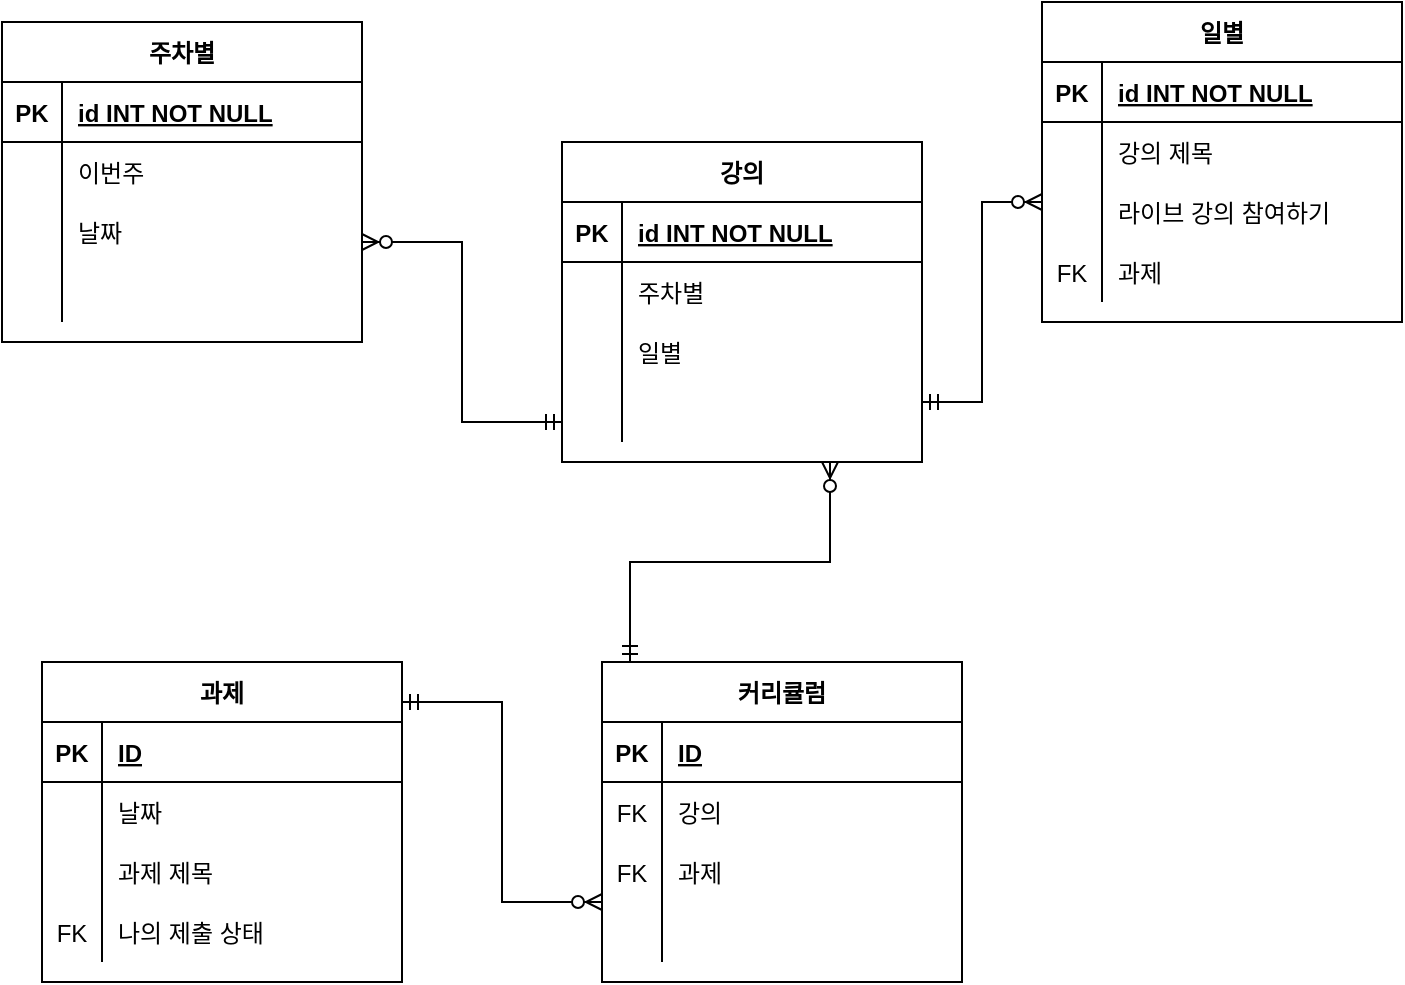 <mxfile version="20.2.3" type="device" pages="3"><diagram id="Im10okXBlpHHZVrbPo2H" name="실라버스 실습"><mxGraphModel dx="1038" dy="1810" grid="1" gridSize="10" guides="1" tooltips="1" connect="1" arrows="1" fold="1" page="1" pageScale="1" pageWidth="827" pageHeight="1169" math="0" shadow="0"><root><mxCell id="0"/><mxCell id="1" parent="0"/><mxCell id="W2oLFUJ2YE3aNC8dDBVX-24" value="강의" style="shape=table;startSize=30;container=1;collapsible=1;childLayout=tableLayout;fixedRows=1;rowLines=0;fontStyle=1;align=center;resizeLast=1;" parent="1" vertex="1"><mxGeometry x="380" y="-20" width="180" height="160" as="geometry"/></mxCell><mxCell id="W2oLFUJ2YE3aNC8dDBVX-25" value="" style="shape=tableRow;horizontal=0;startSize=0;swimlaneHead=0;swimlaneBody=0;fillColor=none;collapsible=0;dropTarget=0;points=[[0,0.5],[1,0.5]];portConstraint=eastwest;top=0;left=0;right=0;bottom=1;" parent="W2oLFUJ2YE3aNC8dDBVX-24" vertex="1"><mxGeometry y="30" width="180" height="30" as="geometry"/></mxCell><mxCell id="W2oLFUJ2YE3aNC8dDBVX-26" value="PK" style="shape=partialRectangle;connectable=0;fillColor=none;top=0;left=0;bottom=0;right=0;fontStyle=1;overflow=hidden;" parent="W2oLFUJ2YE3aNC8dDBVX-25" vertex="1"><mxGeometry width="30" height="30" as="geometry"><mxRectangle width="30" height="30" as="alternateBounds"/></mxGeometry></mxCell><mxCell id="W2oLFUJ2YE3aNC8dDBVX-27" value="id INT NOT NULL" style="shape=partialRectangle;connectable=0;fillColor=none;top=0;left=0;bottom=0;right=0;align=left;spacingLeft=6;fontStyle=5;overflow=hidden;" parent="W2oLFUJ2YE3aNC8dDBVX-25" vertex="1"><mxGeometry x="30" width="150" height="30" as="geometry"><mxRectangle width="150" height="30" as="alternateBounds"/></mxGeometry></mxCell><mxCell id="W2oLFUJ2YE3aNC8dDBVX-28" value="" style="shape=tableRow;horizontal=0;startSize=0;swimlaneHead=0;swimlaneBody=0;fillColor=none;collapsible=0;dropTarget=0;points=[[0,0.5],[1,0.5]];portConstraint=eastwest;top=0;left=0;right=0;bottom=0;" parent="W2oLFUJ2YE3aNC8dDBVX-24" vertex="1"><mxGeometry y="60" width="180" height="30" as="geometry"/></mxCell><mxCell id="W2oLFUJ2YE3aNC8dDBVX-29" value="" style="shape=partialRectangle;connectable=0;fillColor=none;top=0;left=0;bottom=0;right=0;editable=1;overflow=hidden;" parent="W2oLFUJ2YE3aNC8dDBVX-28" vertex="1"><mxGeometry width="30" height="30" as="geometry"><mxRectangle width="30" height="30" as="alternateBounds"/></mxGeometry></mxCell><mxCell id="W2oLFUJ2YE3aNC8dDBVX-30" value="주차별" style="shape=partialRectangle;connectable=0;fillColor=none;top=0;left=0;bottom=0;right=0;align=left;spacingLeft=6;overflow=hidden;" parent="W2oLFUJ2YE3aNC8dDBVX-28" vertex="1"><mxGeometry x="30" width="150" height="30" as="geometry"><mxRectangle width="150" height="30" as="alternateBounds"/></mxGeometry></mxCell><mxCell id="W2oLFUJ2YE3aNC8dDBVX-31" value="" style="shape=tableRow;horizontal=0;startSize=0;swimlaneHead=0;swimlaneBody=0;fillColor=none;collapsible=0;dropTarget=0;points=[[0,0.5],[1,0.5]];portConstraint=eastwest;top=0;left=0;right=0;bottom=0;" parent="W2oLFUJ2YE3aNC8dDBVX-24" vertex="1"><mxGeometry y="90" width="180" height="30" as="geometry"/></mxCell><mxCell id="W2oLFUJ2YE3aNC8dDBVX-32" value="" style="shape=partialRectangle;connectable=0;fillColor=none;top=0;left=0;bottom=0;right=0;editable=1;overflow=hidden;" parent="W2oLFUJ2YE3aNC8dDBVX-31" vertex="1"><mxGeometry width="30" height="30" as="geometry"><mxRectangle width="30" height="30" as="alternateBounds"/></mxGeometry></mxCell><mxCell id="W2oLFUJ2YE3aNC8dDBVX-33" value="일별" style="shape=partialRectangle;connectable=0;fillColor=none;top=0;left=0;bottom=0;right=0;align=left;spacingLeft=6;overflow=hidden;" parent="W2oLFUJ2YE3aNC8dDBVX-31" vertex="1"><mxGeometry x="30" width="150" height="30" as="geometry"><mxRectangle width="150" height="30" as="alternateBounds"/></mxGeometry></mxCell><mxCell id="W2oLFUJ2YE3aNC8dDBVX-34" value="" style="shape=tableRow;horizontal=0;startSize=0;swimlaneHead=0;swimlaneBody=0;fillColor=none;collapsible=0;dropTarget=0;points=[[0,0.5],[1,0.5]];portConstraint=eastwest;top=0;left=0;right=0;bottom=0;" parent="W2oLFUJ2YE3aNC8dDBVX-24" vertex="1"><mxGeometry y="120" width="180" height="30" as="geometry"/></mxCell><mxCell id="W2oLFUJ2YE3aNC8dDBVX-35" value="" style="shape=partialRectangle;connectable=0;fillColor=none;top=0;left=0;bottom=0;right=0;editable=1;overflow=hidden;" parent="W2oLFUJ2YE3aNC8dDBVX-34" vertex="1"><mxGeometry width="30" height="30" as="geometry"><mxRectangle width="30" height="30" as="alternateBounds"/></mxGeometry></mxCell><mxCell id="W2oLFUJ2YE3aNC8dDBVX-36" value="" style="shape=partialRectangle;connectable=0;fillColor=none;top=0;left=0;bottom=0;right=0;align=left;spacingLeft=6;overflow=hidden;" parent="W2oLFUJ2YE3aNC8dDBVX-34" vertex="1"><mxGeometry x="30" width="150" height="30" as="geometry"><mxRectangle width="150" height="30" as="alternateBounds"/></mxGeometry></mxCell><mxCell id="W2oLFUJ2YE3aNC8dDBVX-37" value="일별" style="shape=table;startSize=30;container=1;collapsible=1;childLayout=tableLayout;fixedRows=1;rowLines=0;fontStyle=1;align=center;resizeLast=1;" parent="1" vertex="1"><mxGeometry x="620" y="-90" width="180" height="160" as="geometry"/></mxCell><mxCell id="W2oLFUJ2YE3aNC8dDBVX-38" value="" style="shape=tableRow;horizontal=0;startSize=0;swimlaneHead=0;swimlaneBody=0;fillColor=none;collapsible=0;dropTarget=0;points=[[0,0.5],[1,0.5]];portConstraint=eastwest;top=0;left=0;right=0;bottom=1;" parent="W2oLFUJ2YE3aNC8dDBVX-37" vertex="1"><mxGeometry y="30" width="180" height="30" as="geometry"/></mxCell><mxCell id="W2oLFUJ2YE3aNC8dDBVX-39" value="PK" style="shape=partialRectangle;connectable=0;fillColor=none;top=0;left=0;bottom=0;right=0;fontStyle=1;overflow=hidden;" parent="W2oLFUJ2YE3aNC8dDBVX-38" vertex="1"><mxGeometry width="30" height="30" as="geometry"><mxRectangle width="30" height="30" as="alternateBounds"/></mxGeometry></mxCell><mxCell id="W2oLFUJ2YE3aNC8dDBVX-40" value="id INT NOT NULL" style="shape=partialRectangle;connectable=0;fillColor=none;top=0;left=0;bottom=0;right=0;align=left;spacingLeft=6;fontStyle=5;overflow=hidden;" parent="W2oLFUJ2YE3aNC8dDBVX-38" vertex="1"><mxGeometry x="30" width="150" height="30" as="geometry"><mxRectangle width="150" height="30" as="alternateBounds"/></mxGeometry></mxCell><mxCell id="W2oLFUJ2YE3aNC8dDBVX-41" value="" style="shape=tableRow;horizontal=0;startSize=0;swimlaneHead=0;swimlaneBody=0;fillColor=none;collapsible=0;dropTarget=0;points=[[0,0.5],[1,0.5]];portConstraint=eastwest;top=0;left=0;right=0;bottom=0;" parent="W2oLFUJ2YE3aNC8dDBVX-37" vertex="1"><mxGeometry y="60" width="180" height="30" as="geometry"/></mxCell><mxCell id="W2oLFUJ2YE3aNC8dDBVX-42" value="" style="shape=partialRectangle;connectable=0;fillColor=none;top=0;left=0;bottom=0;right=0;editable=1;overflow=hidden;" parent="W2oLFUJ2YE3aNC8dDBVX-41" vertex="1"><mxGeometry width="30" height="30" as="geometry"><mxRectangle width="30" height="30" as="alternateBounds"/></mxGeometry></mxCell><mxCell id="W2oLFUJ2YE3aNC8dDBVX-43" value="강의 제목" style="shape=partialRectangle;connectable=0;fillColor=none;top=0;left=0;bottom=0;right=0;align=left;spacingLeft=6;overflow=hidden;" parent="W2oLFUJ2YE3aNC8dDBVX-41" vertex="1"><mxGeometry x="30" width="150" height="30" as="geometry"><mxRectangle width="150" height="30" as="alternateBounds"/></mxGeometry></mxCell><mxCell id="W2oLFUJ2YE3aNC8dDBVX-44" value="" style="shape=tableRow;horizontal=0;startSize=0;swimlaneHead=0;swimlaneBody=0;fillColor=none;collapsible=0;dropTarget=0;points=[[0,0.5],[1,0.5]];portConstraint=eastwest;top=0;left=0;right=0;bottom=0;" parent="W2oLFUJ2YE3aNC8dDBVX-37" vertex="1"><mxGeometry y="90" width="180" height="30" as="geometry"/></mxCell><mxCell id="W2oLFUJ2YE3aNC8dDBVX-45" value="" style="shape=partialRectangle;connectable=0;fillColor=none;top=0;left=0;bottom=0;right=0;editable=1;overflow=hidden;" parent="W2oLFUJ2YE3aNC8dDBVX-44" vertex="1"><mxGeometry width="30" height="30" as="geometry"><mxRectangle width="30" height="30" as="alternateBounds"/></mxGeometry></mxCell><mxCell id="W2oLFUJ2YE3aNC8dDBVX-46" value="라이브 강의 참여하기" style="shape=partialRectangle;connectable=0;fillColor=none;top=0;left=0;bottom=0;right=0;align=left;spacingLeft=6;overflow=hidden;" parent="W2oLFUJ2YE3aNC8dDBVX-44" vertex="1"><mxGeometry x="30" width="150" height="30" as="geometry"><mxRectangle width="150" height="30" as="alternateBounds"/></mxGeometry></mxCell><mxCell id="W2oLFUJ2YE3aNC8dDBVX-47" value="" style="shape=tableRow;horizontal=0;startSize=0;swimlaneHead=0;swimlaneBody=0;fillColor=none;collapsible=0;dropTarget=0;points=[[0,0.5],[1,0.5]];portConstraint=eastwest;top=0;left=0;right=0;bottom=0;" parent="W2oLFUJ2YE3aNC8dDBVX-37" vertex="1"><mxGeometry y="120" width="180" height="30" as="geometry"/></mxCell><mxCell id="W2oLFUJ2YE3aNC8dDBVX-48" value="FK" style="shape=partialRectangle;connectable=0;fillColor=none;top=0;left=0;bottom=0;right=0;editable=1;overflow=hidden;" parent="W2oLFUJ2YE3aNC8dDBVX-47" vertex="1"><mxGeometry width="30" height="30" as="geometry"><mxRectangle width="30" height="30" as="alternateBounds"/></mxGeometry></mxCell><mxCell id="W2oLFUJ2YE3aNC8dDBVX-49" value="과제" style="shape=partialRectangle;connectable=0;fillColor=none;top=0;left=0;bottom=0;right=0;align=left;spacingLeft=6;overflow=hidden;" parent="W2oLFUJ2YE3aNC8dDBVX-47" vertex="1"><mxGeometry x="30" width="150" height="30" as="geometry"><mxRectangle width="150" height="30" as="alternateBounds"/></mxGeometry></mxCell><mxCell id="W2oLFUJ2YE3aNC8dDBVX-66" value="" style="edgeStyle=entityRelationEdgeStyle;fontSize=12;html=1;endArrow=ERzeroToMany;startArrow=ERmandOne;rounded=0;" parent="1" edge="1"><mxGeometry width="100" height="100" relative="1" as="geometry"><mxPoint x="560" y="110" as="sourcePoint"/><mxPoint x="620" y="10" as="targetPoint"/></mxGeometry></mxCell><mxCell id="W2oLFUJ2YE3aNC8dDBVX-74" value="주차별" style="shape=table;startSize=30;container=1;collapsible=1;childLayout=tableLayout;fixedRows=1;rowLines=0;fontStyle=1;align=center;resizeLast=1;" parent="1" vertex="1"><mxGeometry x="100" y="-80" width="180" height="160" as="geometry"/></mxCell><mxCell id="W2oLFUJ2YE3aNC8dDBVX-75" value="" style="shape=tableRow;horizontal=0;startSize=0;swimlaneHead=0;swimlaneBody=0;fillColor=none;collapsible=0;dropTarget=0;points=[[0,0.5],[1,0.5]];portConstraint=eastwest;top=0;left=0;right=0;bottom=1;" parent="W2oLFUJ2YE3aNC8dDBVX-74" vertex="1"><mxGeometry y="30" width="180" height="30" as="geometry"/></mxCell><mxCell id="W2oLFUJ2YE3aNC8dDBVX-76" value="PK" style="shape=partialRectangle;connectable=0;fillColor=none;top=0;left=0;bottom=0;right=0;fontStyle=1;overflow=hidden;" parent="W2oLFUJ2YE3aNC8dDBVX-75" vertex="1"><mxGeometry width="30" height="30" as="geometry"><mxRectangle width="30" height="30" as="alternateBounds"/></mxGeometry></mxCell><mxCell id="W2oLFUJ2YE3aNC8dDBVX-77" value="id INT NOT NULL" style="shape=partialRectangle;connectable=0;fillColor=none;top=0;left=0;bottom=0;right=0;align=left;spacingLeft=6;fontStyle=5;overflow=hidden;" parent="W2oLFUJ2YE3aNC8dDBVX-75" vertex="1"><mxGeometry x="30" width="150" height="30" as="geometry"><mxRectangle width="150" height="30" as="alternateBounds"/></mxGeometry></mxCell><mxCell id="W2oLFUJ2YE3aNC8dDBVX-78" value="" style="shape=tableRow;horizontal=0;startSize=0;swimlaneHead=0;swimlaneBody=0;fillColor=none;collapsible=0;dropTarget=0;points=[[0,0.5],[1,0.5]];portConstraint=eastwest;top=0;left=0;right=0;bottom=0;" parent="W2oLFUJ2YE3aNC8dDBVX-74" vertex="1"><mxGeometry y="60" width="180" height="30" as="geometry"/></mxCell><mxCell id="W2oLFUJ2YE3aNC8dDBVX-79" value="" style="shape=partialRectangle;connectable=0;fillColor=none;top=0;left=0;bottom=0;right=0;editable=1;overflow=hidden;" parent="W2oLFUJ2YE3aNC8dDBVX-78" vertex="1"><mxGeometry width="30" height="30" as="geometry"><mxRectangle width="30" height="30" as="alternateBounds"/></mxGeometry></mxCell><mxCell id="W2oLFUJ2YE3aNC8dDBVX-80" value="이번주" style="shape=partialRectangle;connectable=0;fillColor=none;top=0;left=0;bottom=0;right=0;align=left;spacingLeft=6;overflow=hidden;" parent="W2oLFUJ2YE3aNC8dDBVX-78" vertex="1"><mxGeometry x="30" width="150" height="30" as="geometry"><mxRectangle width="150" height="30" as="alternateBounds"/></mxGeometry></mxCell><mxCell id="W2oLFUJ2YE3aNC8dDBVX-81" value="" style="shape=tableRow;horizontal=0;startSize=0;swimlaneHead=0;swimlaneBody=0;fillColor=none;collapsible=0;dropTarget=0;points=[[0,0.5],[1,0.5]];portConstraint=eastwest;top=0;left=0;right=0;bottom=0;" parent="W2oLFUJ2YE3aNC8dDBVX-74" vertex="1"><mxGeometry y="90" width="180" height="30" as="geometry"/></mxCell><mxCell id="W2oLFUJ2YE3aNC8dDBVX-82" value="" style="shape=partialRectangle;connectable=0;fillColor=none;top=0;left=0;bottom=0;right=0;editable=1;overflow=hidden;" parent="W2oLFUJ2YE3aNC8dDBVX-81" vertex="1"><mxGeometry width="30" height="30" as="geometry"><mxRectangle width="30" height="30" as="alternateBounds"/></mxGeometry></mxCell><mxCell id="W2oLFUJ2YE3aNC8dDBVX-83" value="날짜" style="shape=partialRectangle;connectable=0;fillColor=none;top=0;left=0;bottom=0;right=0;align=left;spacingLeft=6;overflow=hidden;" parent="W2oLFUJ2YE3aNC8dDBVX-81" vertex="1"><mxGeometry x="30" width="150" height="30" as="geometry"><mxRectangle width="150" height="30" as="alternateBounds"/></mxGeometry></mxCell><mxCell id="W2oLFUJ2YE3aNC8dDBVX-84" value="" style="shape=tableRow;horizontal=0;startSize=0;swimlaneHead=0;swimlaneBody=0;fillColor=none;collapsible=0;dropTarget=0;points=[[0,0.5],[1,0.5]];portConstraint=eastwest;top=0;left=0;right=0;bottom=0;" parent="W2oLFUJ2YE3aNC8dDBVX-74" vertex="1"><mxGeometry y="120" width="180" height="30" as="geometry"/></mxCell><mxCell id="W2oLFUJ2YE3aNC8dDBVX-85" value="" style="shape=partialRectangle;connectable=0;fillColor=none;top=0;left=0;bottom=0;right=0;editable=1;overflow=hidden;" parent="W2oLFUJ2YE3aNC8dDBVX-84" vertex="1"><mxGeometry width="30" height="30" as="geometry"><mxRectangle width="30" height="30" as="alternateBounds"/></mxGeometry></mxCell><mxCell id="W2oLFUJ2YE3aNC8dDBVX-86" value="" style="shape=partialRectangle;connectable=0;fillColor=none;top=0;left=0;bottom=0;right=0;align=left;spacingLeft=6;overflow=hidden;" parent="W2oLFUJ2YE3aNC8dDBVX-84" vertex="1"><mxGeometry x="30" width="150" height="30" as="geometry"><mxRectangle width="150" height="30" as="alternateBounds"/></mxGeometry></mxCell><mxCell id="W2oLFUJ2YE3aNC8dDBVX-88" value="과제" style="shape=table;startSize=30;container=1;collapsible=1;childLayout=tableLayout;fixedRows=1;rowLines=0;fontStyle=1;align=center;resizeLast=1;" parent="1" vertex="1"><mxGeometry x="120" y="240" width="180" height="160" as="geometry"/></mxCell><mxCell id="W2oLFUJ2YE3aNC8dDBVX-89" value="" style="shape=tableRow;horizontal=0;startSize=0;swimlaneHead=0;swimlaneBody=0;fillColor=none;collapsible=0;dropTarget=0;points=[[0,0.5],[1,0.5]];portConstraint=eastwest;top=0;left=0;right=0;bottom=1;" parent="W2oLFUJ2YE3aNC8dDBVX-88" vertex="1"><mxGeometry y="30" width="180" height="30" as="geometry"/></mxCell><mxCell id="W2oLFUJ2YE3aNC8dDBVX-90" value="PK" style="shape=partialRectangle;connectable=0;fillColor=none;top=0;left=0;bottom=0;right=0;fontStyle=1;overflow=hidden;" parent="W2oLFUJ2YE3aNC8dDBVX-89" vertex="1"><mxGeometry width="30" height="30" as="geometry"><mxRectangle width="30" height="30" as="alternateBounds"/></mxGeometry></mxCell><mxCell id="W2oLFUJ2YE3aNC8dDBVX-91" value="ID" style="shape=partialRectangle;connectable=0;fillColor=none;top=0;left=0;bottom=0;right=0;align=left;spacingLeft=6;fontStyle=5;overflow=hidden;" parent="W2oLFUJ2YE3aNC8dDBVX-89" vertex="1"><mxGeometry x="30" width="150" height="30" as="geometry"><mxRectangle width="150" height="30" as="alternateBounds"/></mxGeometry></mxCell><mxCell id="W2oLFUJ2YE3aNC8dDBVX-92" value="" style="shape=tableRow;horizontal=0;startSize=0;swimlaneHead=0;swimlaneBody=0;fillColor=none;collapsible=0;dropTarget=0;points=[[0,0.5],[1,0.5]];portConstraint=eastwest;top=0;left=0;right=0;bottom=0;" parent="W2oLFUJ2YE3aNC8dDBVX-88" vertex="1"><mxGeometry y="60" width="180" height="30" as="geometry"/></mxCell><mxCell id="W2oLFUJ2YE3aNC8dDBVX-93" value="" style="shape=partialRectangle;connectable=0;fillColor=none;top=0;left=0;bottom=0;right=0;editable=1;overflow=hidden;" parent="W2oLFUJ2YE3aNC8dDBVX-92" vertex="1"><mxGeometry width="30" height="30" as="geometry"><mxRectangle width="30" height="30" as="alternateBounds"/></mxGeometry></mxCell><mxCell id="W2oLFUJ2YE3aNC8dDBVX-94" value="날짜" style="shape=partialRectangle;connectable=0;fillColor=none;top=0;left=0;bottom=0;right=0;align=left;spacingLeft=6;overflow=hidden;" parent="W2oLFUJ2YE3aNC8dDBVX-92" vertex="1"><mxGeometry x="30" width="150" height="30" as="geometry"><mxRectangle width="150" height="30" as="alternateBounds"/></mxGeometry></mxCell><mxCell id="W2oLFUJ2YE3aNC8dDBVX-95" value="" style="shape=tableRow;horizontal=0;startSize=0;swimlaneHead=0;swimlaneBody=0;fillColor=none;collapsible=0;dropTarget=0;points=[[0,0.5],[1,0.5]];portConstraint=eastwest;top=0;left=0;right=0;bottom=0;" parent="W2oLFUJ2YE3aNC8dDBVX-88" vertex="1"><mxGeometry y="90" width="180" height="30" as="geometry"/></mxCell><mxCell id="W2oLFUJ2YE3aNC8dDBVX-96" value="" style="shape=partialRectangle;connectable=0;fillColor=none;top=0;left=0;bottom=0;right=0;editable=1;overflow=hidden;" parent="W2oLFUJ2YE3aNC8dDBVX-95" vertex="1"><mxGeometry width="30" height="30" as="geometry"><mxRectangle width="30" height="30" as="alternateBounds"/></mxGeometry></mxCell><mxCell id="W2oLFUJ2YE3aNC8dDBVX-97" value="과제 제목" style="shape=partialRectangle;connectable=0;fillColor=none;top=0;left=0;bottom=0;right=0;align=left;spacingLeft=6;overflow=hidden;" parent="W2oLFUJ2YE3aNC8dDBVX-95" vertex="1"><mxGeometry x="30" width="150" height="30" as="geometry"><mxRectangle width="150" height="30" as="alternateBounds"/></mxGeometry></mxCell><mxCell id="W2oLFUJ2YE3aNC8dDBVX-98" value="" style="shape=tableRow;horizontal=0;startSize=0;swimlaneHead=0;swimlaneBody=0;fillColor=none;collapsible=0;dropTarget=0;points=[[0,0.5],[1,0.5]];portConstraint=eastwest;top=0;left=0;right=0;bottom=0;" parent="W2oLFUJ2YE3aNC8dDBVX-88" vertex="1"><mxGeometry y="120" width="180" height="30" as="geometry"/></mxCell><mxCell id="W2oLFUJ2YE3aNC8dDBVX-99" value="FK" style="shape=partialRectangle;connectable=0;fillColor=none;top=0;left=0;bottom=0;right=0;editable=1;overflow=hidden;" parent="W2oLFUJ2YE3aNC8dDBVX-98" vertex="1"><mxGeometry width="30" height="30" as="geometry"><mxRectangle width="30" height="30" as="alternateBounds"/></mxGeometry></mxCell><mxCell id="W2oLFUJ2YE3aNC8dDBVX-100" value="나의 제출 상태" style="shape=partialRectangle;connectable=0;fillColor=none;top=0;left=0;bottom=0;right=0;align=left;spacingLeft=6;overflow=hidden;" parent="W2oLFUJ2YE3aNC8dDBVX-98" vertex="1"><mxGeometry x="30" width="150" height="30" as="geometry"><mxRectangle width="150" height="30" as="alternateBounds"/></mxGeometry></mxCell><mxCell id="W2oLFUJ2YE3aNC8dDBVX-101" value="커리큘럼" style="shape=table;startSize=30;container=1;collapsible=1;childLayout=tableLayout;fixedRows=1;rowLines=0;fontStyle=1;align=center;resizeLast=1;" parent="1" vertex="1"><mxGeometry x="400" y="240" width="180" height="160" as="geometry"/></mxCell><mxCell id="W2oLFUJ2YE3aNC8dDBVX-102" value="" style="shape=tableRow;horizontal=0;startSize=0;swimlaneHead=0;swimlaneBody=0;fillColor=none;collapsible=0;dropTarget=0;points=[[0,0.5],[1,0.5]];portConstraint=eastwest;top=0;left=0;right=0;bottom=1;" parent="W2oLFUJ2YE3aNC8dDBVX-101" vertex="1"><mxGeometry y="30" width="180" height="30" as="geometry"/></mxCell><mxCell id="W2oLFUJ2YE3aNC8dDBVX-103" value="PK" style="shape=partialRectangle;connectable=0;fillColor=none;top=0;left=0;bottom=0;right=0;fontStyle=1;overflow=hidden;" parent="W2oLFUJ2YE3aNC8dDBVX-102" vertex="1"><mxGeometry width="30" height="30" as="geometry"><mxRectangle width="30" height="30" as="alternateBounds"/></mxGeometry></mxCell><mxCell id="W2oLFUJ2YE3aNC8dDBVX-104" value="ID" style="shape=partialRectangle;connectable=0;fillColor=none;top=0;left=0;bottom=0;right=0;align=left;spacingLeft=6;fontStyle=5;overflow=hidden;" parent="W2oLFUJ2YE3aNC8dDBVX-102" vertex="1"><mxGeometry x="30" width="150" height="30" as="geometry"><mxRectangle width="150" height="30" as="alternateBounds"/></mxGeometry></mxCell><mxCell id="W2oLFUJ2YE3aNC8dDBVX-105" value="" style="shape=tableRow;horizontal=0;startSize=0;swimlaneHead=0;swimlaneBody=0;fillColor=none;collapsible=0;dropTarget=0;points=[[0,0.5],[1,0.5]];portConstraint=eastwest;top=0;left=0;right=0;bottom=0;" parent="W2oLFUJ2YE3aNC8dDBVX-101" vertex="1"><mxGeometry y="60" width="180" height="30" as="geometry"/></mxCell><mxCell id="W2oLFUJ2YE3aNC8dDBVX-106" value="FK" style="shape=partialRectangle;connectable=0;fillColor=none;top=0;left=0;bottom=0;right=0;editable=1;overflow=hidden;" parent="W2oLFUJ2YE3aNC8dDBVX-105" vertex="1"><mxGeometry width="30" height="30" as="geometry"><mxRectangle width="30" height="30" as="alternateBounds"/></mxGeometry></mxCell><mxCell id="W2oLFUJ2YE3aNC8dDBVX-107" value="강의" style="shape=partialRectangle;connectable=0;fillColor=none;top=0;left=0;bottom=0;right=0;align=left;spacingLeft=6;overflow=hidden;" parent="W2oLFUJ2YE3aNC8dDBVX-105" vertex="1"><mxGeometry x="30" width="150" height="30" as="geometry"><mxRectangle width="150" height="30" as="alternateBounds"/></mxGeometry></mxCell><mxCell id="W2oLFUJ2YE3aNC8dDBVX-108" value="" style="shape=tableRow;horizontal=0;startSize=0;swimlaneHead=0;swimlaneBody=0;fillColor=none;collapsible=0;dropTarget=0;points=[[0,0.5],[1,0.5]];portConstraint=eastwest;top=0;left=0;right=0;bottom=0;" parent="W2oLFUJ2YE3aNC8dDBVX-101" vertex="1"><mxGeometry y="90" width="180" height="30" as="geometry"/></mxCell><mxCell id="W2oLFUJ2YE3aNC8dDBVX-109" value="FK" style="shape=partialRectangle;connectable=0;fillColor=none;top=0;left=0;bottom=0;right=0;editable=1;overflow=hidden;" parent="W2oLFUJ2YE3aNC8dDBVX-108" vertex="1"><mxGeometry width="30" height="30" as="geometry"><mxRectangle width="30" height="30" as="alternateBounds"/></mxGeometry></mxCell><mxCell id="W2oLFUJ2YE3aNC8dDBVX-110" value="과제" style="shape=partialRectangle;connectable=0;fillColor=none;top=0;left=0;bottom=0;right=0;align=left;spacingLeft=6;overflow=hidden;" parent="W2oLFUJ2YE3aNC8dDBVX-108" vertex="1"><mxGeometry x="30" width="150" height="30" as="geometry"><mxRectangle width="150" height="30" as="alternateBounds"/></mxGeometry></mxCell><mxCell id="W2oLFUJ2YE3aNC8dDBVX-111" value="" style="shape=tableRow;horizontal=0;startSize=0;swimlaneHead=0;swimlaneBody=0;fillColor=none;collapsible=0;dropTarget=0;points=[[0,0.5],[1,0.5]];portConstraint=eastwest;top=0;left=0;right=0;bottom=0;" parent="W2oLFUJ2YE3aNC8dDBVX-101" vertex="1"><mxGeometry y="120" width="180" height="30" as="geometry"/></mxCell><mxCell id="W2oLFUJ2YE3aNC8dDBVX-112" value="" style="shape=partialRectangle;connectable=0;fillColor=none;top=0;left=0;bottom=0;right=0;editable=1;overflow=hidden;" parent="W2oLFUJ2YE3aNC8dDBVX-111" vertex="1"><mxGeometry width="30" height="30" as="geometry"><mxRectangle width="30" height="30" as="alternateBounds"/></mxGeometry></mxCell><mxCell id="W2oLFUJ2YE3aNC8dDBVX-113" value="" style="shape=partialRectangle;connectable=0;fillColor=none;top=0;left=0;bottom=0;right=0;align=left;spacingLeft=6;overflow=hidden;" parent="W2oLFUJ2YE3aNC8dDBVX-111" vertex="1"><mxGeometry x="30" width="150" height="30" as="geometry"><mxRectangle width="150" height="30" as="alternateBounds"/></mxGeometry></mxCell><mxCell id="W2oLFUJ2YE3aNC8dDBVX-119" value="" style="fontSize=12;html=1;endArrow=ERzeroToMany;startArrow=ERmandOne;fontFamily=Helvetica;shape=connector;rounded=0;edgeStyle=elbowEdgeStyle;" parent="1" edge="1"><mxGeometry width="100" height="100" relative="1" as="geometry"><mxPoint x="380" y="120" as="sourcePoint"/><mxPoint x="280" y="30" as="targetPoint"/></mxGeometry></mxCell><mxCell id="W2oLFUJ2YE3aNC8dDBVX-120" value="" style="fontSize=12;html=1;endArrow=ERzeroToMany;startArrow=ERmandOne;rounded=0;fontFamily=Helvetica;shape=connector;edgeStyle=elbowEdgeStyle;elbow=vertical;" parent="1" edge="1"><mxGeometry width="100" height="100" relative="1" as="geometry"><mxPoint x="414" y="240" as="sourcePoint"/><mxPoint x="514" y="140" as="targetPoint"/></mxGeometry></mxCell><mxCell id="W2oLFUJ2YE3aNC8dDBVX-121" value="" style="edgeStyle=elbowEdgeStyle;fontSize=12;html=1;endArrow=ERzeroToMany;startArrow=ERmandOne;rounded=0;fontFamily=Helvetica;shape=connector;" parent="1" edge="1"><mxGeometry width="100" height="100" relative="1" as="geometry"><mxPoint x="300" y="260" as="sourcePoint"/><mxPoint x="400" y="360" as="targetPoint"/></mxGeometry></mxCell></root></mxGraphModel></diagram><diagram id="d0OPSeLlJz6HAuefI3a2" name="대학교 학사관리시스템 실습"><mxGraphModel dx="1038" dy="641" grid="1" gridSize="10" guides="1" tooltips="1" connect="1" arrows="1" fold="1" page="1" pageScale="1" pageWidth="827" pageHeight="1169" math="0" shadow="0"><root><mxCell id="0"/><mxCell id="1" parent="0"/><mxCell id="v-H6zlcznrABhfmHx9pU-1" value="학사관리시스템" style="shape=table;startSize=30;container=1;collapsible=1;childLayout=tableLayout;fixedRows=1;rowLines=0;fontStyle=1;align=center;resizeLast=1;fontFamily=Helvetica;fontSize=12;" parent="1" vertex="1"><mxGeometry x="400" y="370" width="180" height="160" as="geometry"/></mxCell><mxCell id="v-H6zlcznrABhfmHx9pU-2" value="" style="shape=tableRow;horizontal=0;startSize=0;swimlaneHead=0;swimlaneBody=0;fillColor=none;collapsible=0;dropTarget=0;points=[[0,0.5],[1,0.5]];portConstraint=eastwest;top=0;left=0;right=0;bottom=1;fontFamily=Helvetica;fontSize=12;" parent="v-H6zlcznrABhfmHx9pU-1" vertex="1"><mxGeometry y="30" width="180" height="30" as="geometry"/></mxCell><mxCell id="v-H6zlcznrABhfmHx9pU-3" value="PK" style="shape=partialRectangle;connectable=0;fillColor=none;top=0;left=0;bottom=0;right=0;fontStyle=1;overflow=hidden;fontFamily=Helvetica;fontSize=12;" parent="v-H6zlcznrABhfmHx9pU-2" vertex="1"><mxGeometry width="30" height="30" as="geometry"><mxRectangle width="30" height="30" as="alternateBounds"/></mxGeometry></mxCell><mxCell id="v-H6zlcznrABhfmHx9pU-4" value="id INT NOT NULL" style="shape=partialRectangle;connectable=0;fillColor=none;top=0;left=0;bottom=0;right=0;align=left;spacingLeft=6;fontStyle=5;overflow=hidden;fontFamily=Helvetica;fontSize=12;" parent="v-H6zlcznrABhfmHx9pU-2" vertex="1"><mxGeometry x="30" width="150" height="30" as="geometry"><mxRectangle width="150" height="30" as="alternateBounds"/></mxGeometry></mxCell><mxCell id="v-H6zlcznrABhfmHx9pU-5" value="" style="shape=tableRow;horizontal=0;startSize=0;swimlaneHead=0;swimlaneBody=0;fillColor=none;collapsible=0;dropTarget=0;points=[[0,0.5],[1,0.5]];portConstraint=eastwest;top=0;left=0;right=0;bottom=0;fontFamily=Helvetica;fontSize=12;" parent="v-H6zlcznrABhfmHx9pU-1" vertex="1"><mxGeometry y="60" width="180" height="30" as="geometry"/></mxCell><mxCell id="v-H6zlcznrABhfmHx9pU-6" value="" style="shape=partialRectangle;connectable=0;fillColor=none;top=0;left=0;bottom=0;right=0;editable=1;overflow=hidden;fontFamily=Helvetica;fontSize=12;" parent="v-H6zlcznrABhfmHx9pU-5" vertex="1"><mxGeometry width="30" height="30" as="geometry"><mxRectangle width="30" height="30" as="alternateBounds"/></mxGeometry></mxCell><mxCell id="v-H6zlcznrABhfmHx9pU-7" value="학생" style="shape=partialRectangle;connectable=0;fillColor=none;top=0;left=0;bottom=0;right=0;align=left;spacingLeft=6;overflow=hidden;fontFamily=Helvetica;fontSize=12;" parent="v-H6zlcznrABhfmHx9pU-5" vertex="1"><mxGeometry x="30" width="150" height="30" as="geometry"><mxRectangle width="150" height="30" as="alternateBounds"/></mxGeometry></mxCell><mxCell id="v-H6zlcznrABhfmHx9pU-8" value="" style="shape=tableRow;horizontal=0;startSize=0;swimlaneHead=0;swimlaneBody=0;fillColor=none;collapsible=0;dropTarget=0;points=[[0,0.5],[1,0.5]];portConstraint=eastwest;top=0;left=0;right=0;bottom=0;fontFamily=Helvetica;fontSize=12;" parent="v-H6zlcznrABhfmHx9pU-1" vertex="1"><mxGeometry y="90" width="180" height="30" as="geometry"/></mxCell><mxCell id="v-H6zlcznrABhfmHx9pU-9" value="" style="shape=partialRectangle;connectable=0;fillColor=none;top=0;left=0;bottom=0;right=0;editable=1;overflow=hidden;fontFamily=Helvetica;fontSize=12;" parent="v-H6zlcznrABhfmHx9pU-8" vertex="1"><mxGeometry width="30" height="30" as="geometry"><mxRectangle width="30" height="30" as="alternateBounds"/></mxGeometry></mxCell><mxCell id="v-H6zlcznrABhfmHx9pU-10" value="교수" style="shape=partialRectangle;connectable=0;fillColor=none;top=0;left=0;bottom=0;right=0;align=left;spacingLeft=6;overflow=hidden;fontFamily=Helvetica;fontSize=12;" parent="v-H6zlcznrABhfmHx9pU-8" vertex="1"><mxGeometry x="30" width="150" height="30" as="geometry"><mxRectangle width="150" height="30" as="alternateBounds"/></mxGeometry></mxCell><mxCell id="v-H6zlcznrABhfmHx9pU-11" value="" style="shape=tableRow;horizontal=0;startSize=0;swimlaneHead=0;swimlaneBody=0;fillColor=none;collapsible=0;dropTarget=0;points=[[0,0.5],[1,0.5]];portConstraint=eastwest;top=0;left=0;right=0;bottom=0;fontFamily=Helvetica;fontSize=12;" parent="v-H6zlcznrABhfmHx9pU-1" vertex="1"><mxGeometry y="120" width="180" height="30" as="geometry"/></mxCell><mxCell id="v-H6zlcznrABhfmHx9pU-12" value="" style="shape=partialRectangle;connectable=0;fillColor=none;top=0;left=0;bottom=0;right=0;editable=1;overflow=hidden;fontFamily=Helvetica;fontSize=12;" parent="v-H6zlcznrABhfmHx9pU-11" vertex="1"><mxGeometry width="30" height="30" as="geometry"><mxRectangle width="30" height="30" as="alternateBounds"/></mxGeometry></mxCell><mxCell id="v-H6zlcznrABhfmHx9pU-13" value="교과목" style="shape=partialRectangle;connectable=0;fillColor=none;top=0;left=0;bottom=0;right=0;align=left;spacingLeft=6;overflow=hidden;fontFamily=Helvetica;fontSize=12;" parent="v-H6zlcznrABhfmHx9pU-11" vertex="1"><mxGeometry x="30" width="150" height="30" as="geometry"><mxRectangle width="150" height="30" as="alternateBounds"/></mxGeometry></mxCell><mxCell id="xv-b6RWvRBaK1R8klgDp-1" value="학생" style="shape=table;startSize=30;container=1;collapsible=1;childLayout=tableLayout;fixedRows=1;rowLines=0;fontStyle=1;align=center;resizeLast=1;fontFamily=Helvetica;fontSize=12;" parent="1" vertex="1"><mxGeometry x="140" y="10" width="180" height="220" as="geometry"/></mxCell><mxCell id="xv-b6RWvRBaK1R8klgDp-2" value="" style="shape=tableRow;horizontal=0;startSize=0;swimlaneHead=0;swimlaneBody=0;fillColor=none;collapsible=0;dropTarget=0;points=[[0,0.5],[1,0.5]];portConstraint=eastwest;top=0;left=0;right=0;bottom=1;fontFamily=Helvetica;fontSize=12;" parent="xv-b6RWvRBaK1R8klgDp-1" vertex="1"><mxGeometry y="30" width="180" height="30" as="geometry"/></mxCell><mxCell id="xv-b6RWvRBaK1R8klgDp-3" value="PK" style="shape=partialRectangle;connectable=0;fillColor=none;top=0;left=0;bottom=0;right=0;fontStyle=1;overflow=hidden;fontFamily=Helvetica;fontSize=12;" parent="xv-b6RWvRBaK1R8klgDp-2" vertex="1"><mxGeometry width="30" height="30" as="geometry"><mxRectangle width="30" height="30" as="alternateBounds"/></mxGeometry></mxCell><mxCell id="xv-b6RWvRBaK1R8klgDp-4" value="학번 INT NOT NULL" style="shape=partialRectangle;connectable=0;fillColor=none;top=0;left=0;bottom=0;right=0;align=left;spacingLeft=6;fontStyle=5;overflow=hidden;fontFamily=Helvetica;fontSize=12;" parent="xv-b6RWvRBaK1R8klgDp-2" vertex="1"><mxGeometry x="30" width="150" height="30" as="geometry"><mxRectangle width="150" height="30" as="alternateBounds"/></mxGeometry></mxCell><mxCell id="xv-b6RWvRBaK1R8klgDp-5" value="" style="shape=tableRow;horizontal=0;startSize=0;swimlaneHead=0;swimlaneBody=0;fillColor=none;collapsible=0;dropTarget=0;points=[[0,0.5],[1,0.5]];portConstraint=eastwest;top=0;left=0;right=0;bottom=0;fontFamily=Helvetica;fontSize=12;" parent="xv-b6RWvRBaK1R8klgDp-1" vertex="1"><mxGeometry y="60" width="180" height="30" as="geometry"/></mxCell><mxCell id="xv-b6RWvRBaK1R8klgDp-6" value="" style="shape=partialRectangle;connectable=0;fillColor=none;top=0;left=0;bottom=0;right=0;editable=1;overflow=hidden;fontFamily=Helvetica;fontSize=12;" parent="xv-b6RWvRBaK1R8klgDp-5" vertex="1"><mxGeometry width="30" height="30" as="geometry"><mxRectangle width="30" height="30" as="alternateBounds"/></mxGeometry></mxCell><mxCell id="xv-b6RWvRBaK1R8klgDp-7" value="수강신청" style="shape=partialRectangle;connectable=0;fillColor=none;top=0;left=0;bottom=0;right=0;align=left;spacingLeft=6;overflow=hidden;fontFamily=Helvetica;fontSize=12;" parent="xv-b6RWvRBaK1R8klgDp-5" vertex="1"><mxGeometry x="30" width="150" height="30" as="geometry"><mxRectangle width="150" height="30" as="alternateBounds"/></mxGeometry></mxCell><mxCell id="xv-b6RWvRBaK1R8klgDp-8" value="" style="shape=tableRow;horizontal=0;startSize=0;swimlaneHead=0;swimlaneBody=0;fillColor=none;collapsible=0;dropTarget=0;points=[[0,0.5],[1,0.5]];portConstraint=eastwest;top=0;left=0;right=0;bottom=0;fontFamily=Helvetica;fontSize=12;" parent="xv-b6RWvRBaK1R8klgDp-1" vertex="1"><mxGeometry y="90" width="180" height="30" as="geometry"/></mxCell><mxCell id="xv-b6RWvRBaK1R8klgDp-9" value="" style="shape=partialRectangle;connectable=0;fillColor=none;top=0;left=0;bottom=0;right=0;editable=1;overflow=hidden;fontFamily=Helvetica;fontSize=12;" parent="xv-b6RWvRBaK1R8klgDp-8" vertex="1"><mxGeometry width="30" height="30" as="geometry"><mxRectangle width="30" height="30" as="alternateBounds"/></mxGeometry></mxCell><mxCell id="xv-b6RWvRBaK1R8klgDp-10" value="이러닝 강의" style="shape=partialRectangle;connectable=0;fillColor=none;top=0;left=0;bottom=0;right=0;align=left;spacingLeft=6;overflow=hidden;fontFamily=Helvetica;fontSize=12;" parent="xv-b6RWvRBaK1R8klgDp-8" vertex="1"><mxGeometry x="30" width="150" height="30" as="geometry"><mxRectangle width="150" height="30" as="alternateBounds"/></mxGeometry></mxCell><mxCell id="xv-b6RWvRBaK1R8klgDp-11" value="" style="shape=tableRow;horizontal=0;startSize=0;swimlaneHead=0;swimlaneBody=0;fillColor=none;collapsible=0;dropTarget=0;points=[[0,0.5],[1,0.5]];portConstraint=eastwest;top=0;left=0;right=0;bottom=0;fontFamily=Helvetica;fontSize=12;" parent="xv-b6RWvRBaK1R8klgDp-1" vertex="1"><mxGeometry y="120" width="180" height="30" as="geometry"/></mxCell><mxCell id="xv-b6RWvRBaK1R8klgDp-12" value="" style="shape=partialRectangle;connectable=0;fillColor=none;top=0;left=0;bottom=0;right=0;editable=1;overflow=hidden;fontFamily=Helvetica;fontSize=12;" parent="xv-b6RWvRBaK1R8klgDp-11" vertex="1"><mxGeometry width="30" height="30" as="geometry"><mxRectangle width="30" height="30" as="alternateBounds"/></mxGeometry></mxCell><mxCell id="xv-b6RWvRBaK1R8klgDp-13" value="시간표" style="shape=partialRectangle;connectable=0;fillColor=none;top=0;left=0;bottom=0;right=0;align=left;spacingLeft=6;overflow=hidden;fontFamily=Helvetica;fontSize=12;" parent="xv-b6RWvRBaK1R8klgDp-11" vertex="1"><mxGeometry x="30" width="150" height="30" as="geometry"><mxRectangle width="150" height="30" as="alternateBounds"/></mxGeometry></mxCell><mxCell id="FWSdQhieSjOT4ZGi-fVp-1" style="shape=tableRow;horizontal=0;startSize=0;swimlaneHead=0;swimlaneBody=0;fillColor=none;collapsible=0;dropTarget=0;points=[[0,0.5],[1,0.5]];portConstraint=eastwest;top=0;left=0;right=0;bottom=0;fontFamily=Helvetica;fontSize=12;" vertex="1" parent="xv-b6RWvRBaK1R8klgDp-1"><mxGeometry y="150" width="180" height="30" as="geometry"/></mxCell><mxCell id="FWSdQhieSjOT4ZGi-fVp-2" style="shape=partialRectangle;connectable=0;fillColor=none;top=0;left=0;bottom=0;right=0;editable=1;overflow=hidden;fontFamily=Helvetica;fontSize=12;" vertex="1" parent="FWSdQhieSjOT4ZGi-fVp-1"><mxGeometry width="30" height="30" as="geometry"><mxRectangle width="30" height="30" as="alternateBounds"/></mxGeometry></mxCell><mxCell id="FWSdQhieSjOT4ZGi-fVp-3" value="학과" style="shape=partialRectangle;connectable=0;fillColor=none;top=0;left=0;bottom=0;right=0;align=left;spacingLeft=6;overflow=hidden;fontFamily=Helvetica;fontSize=12;" vertex="1" parent="FWSdQhieSjOT4ZGi-fVp-1"><mxGeometry x="30" width="150" height="30" as="geometry"><mxRectangle width="150" height="30" as="alternateBounds"/></mxGeometry></mxCell><mxCell id="yQZXTEXN-7JW2SBMkUHC-4" style="shape=tableRow;horizontal=0;startSize=0;swimlaneHead=0;swimlaneBody=0;fillColor=none;collapsible=0;dropTarget=0;points=[[0,0.5],[1,0.5]];portConstraint=eastwest;top=0;left=0;right=0;bottom=0;fontFamily=Helvetica;fontSize=12;" vertex="1" parent="xv-b6RWvRBaK1R8klgDp-1"><mxGeometry y="180" width="180" height="30" as="geometry"/></mxCell><mxCell id="yQZXTEXN-7JW2SBMkUHC-5" value="FK" style="shape=partialRectangle;connectable=0;fillColor=none;top=0;left=0;bottom=0;right=0;editable=1;overflow=hidden;fontFamily=Helvetica;fontSize=12;" vertex="1" parent="yQZXTEXN-7JW2SBMkUHC-4"><mxGeometry width="30" height="30" as="geometry"><mxRectangle width="30" height="30" as="alternateBounds"/></mxGeometry></mxCell><mxCell id="yQZXTEXN-7JW2SBMkUHC-6" value="이름" style="shape=partialRectangle;connectable=0;fillColor=none;top=0;left=0;bottom=0;right=0;align=left;spacingLeft=6;overflow=hidden;fontFamily=Helvetica;fontSize=12;" vertex="1" parent="yQZXTEXN-7JW2SBMkUHC-4"><mxGeometry x="30" width="150" height="30" as="geometry"><mxRectangle width="150" height="30" as="alternateBounds"/></mxGeometry></mxCell><mxCell id="xv-b6RWvRBaK1R8klgDp-14" value="교과목" style="shape=table;startSize=30;container=1;collapsible=1;childLayout=tableLayout;fixedRows=1;rowLines=0;fontStyle=1;align=center;resizeLast=1;fontFamily=Helvetica;fontSize=12;" parent="1" vertex="1"><mxGeometry x="400" y="130" width="180" height="160" as="geometry"/></mxCell><mxCell id="xv-b6RWvRBaK1R8klgDp-15" value="" style="shape=tableRow;horizontal=0;startSize=0;swimlaneHead=0;swimlaneBody=0;fillColor=none;collapsible=0;dropTarget=0;points=[[0,0.5],[1,0.5]];portConstraint=eastwest;top=0;left=0;right=0;bottom=1;fontFamily=Helvetica;fontSize=12;" parent="xv-b6RWvRBaK1R8klgDp-14" vertex="1"><mxGeometry y="30" width="180" height="30" as="geometry"/></mxCell><mxCell id="xv-b6RWvRBaK1R8klgDp-16" value="PK" style="shape=partialRectangle;connectable=0;fillColor=none;top=0;left=0;bottom=0;right=0;fontStyle=1;overflow=hidden;fontFamily=Helvetica;fontSize=12;" parent="xv-b6RWvRBaK1R8klgDp-15" vertex="1"><mxGeometry width="30" height="30" as="geometry"><mxRectangle width="30" height="30" as="alternateBounds"/></mxGeometry></mxCell><mxCell id="xv-b6RWvRBaK1R8klgDp-17" value="과목 INT NOT NULL" style="shape=partialRectangle;connectable=0;fillColor=none;top=0;left=0;bottom=0;right=0;align=left;spacingLeft=6;fontStyle=5;overflow=hidden;fontFamily=Helvetica;fontSize=12;" parent="xv-b6RWvRBaK1R8klgDp-15" vertex="1"><mxGeometry x="30" width="150" height="30" as="geometry"><mxRectangle width="150" height="30" as="alternateBounds"/></mxGeometry></mxCell><mxCell id="xv-b6RWvRBaK1R8klgDp-18" value="" style="shape=tableRow;horizontal=0;startSize=0;swimlaneHead=0;swimlaneBody=0;fillColor=none;collapsible=0;dropTarget=0;points=[[0,0.5],[1,0.5]];portConstraint=eastwest;top=0;left=0;right=0;bottom=0;fontFamily=Helvetica;fontSize=12;" parent="xv-b6RWvRBaK1R8klgDp-14" vertex="1"><mxGeometry y="60" width="180" height="30" as="geometry"/></mxCell><mxCell id="xv-b6RWvRBaK1R8klgDp-19" value="" style="shape=partialRectangle;connectable=0;fillColor=none;top=0;left=0;bottom=0;right=0;editable=1;overflow=hidden;fontFamily=Helvetica;fontSize=12;" parent="xv-b6RWvRBaK1R8klgDp-18" vertex="1"><mxGeometry width="30" height="30" as="geometry"><mxRectangle width="30" height="30" as="alternateBounds"/></mxGeometry></mxCell><mxCell id="xv-b6RWvRBaK1R8klgDp-20" value="교양" style="shape=partialRectangle;connectable=0;fillColor=none;top=0;left=0;bottom=0;right=0;align=left;spacingLeft=6;overflow=hidden;fontFamily=Helvetica;fontSize=12;" parent="xv-b6RWvRBaK1R8klgDp-18" vertex="1"><mxGeometry x="30" width="150" height="30" as="geometry"><mxRectangle width="150" height="30" as="alternateBounds"/></mxGeometry></mxCell><mxCell id="xv-b6RWvRBaK1R8klgDp-21" value="" style="shape=tableRow;horizontal=0;startSize=0;swimlaneHead=0;swimlaneBody=0;fillColor=none;collapsible=0;dropTarget=0;points=[[0,0.5],[1,0.5]];portConstraint=eastwest;top=0;left=0;right=0;bottom=0;fontFamily=Helvetica;fontSize=12;" parent="xv-b6RWvRBaK1R8klgDp-14" vertex="1"><mxGeometry y="90" width="180" height="30" as="geometry"/></mxCell><mxCell id="xv-b6RWvRBaK1R8klgDp-22" value="" style="shape=partialRectangle;connectable=0;fillColor=none;top=0;left=0;bottom=0;right=0;editable=1;overflow=hidden;fontFamily=Helvetica;fontSize=12;" parent="xv-b6RWvRBaK1R8klgDp-21" vertex="1"><mxGeometry width="30" height="30" as="geometry"><mxRectangle width="30" height="30" as="alternateBounds"/></mxGeometry></mxCell><mxCell id="xv-b6RWvRBaK1R8klgDp-23" value="전공" style="shape=partialRectangle;connectable=0;fillColor=none;top=0;left=0;bottom=0;right=0;align=left;spacingLeft=6;overflow=hidden;fontFamily=Helvetica;fontSize=12;" parent="xv-b6RWvRBaK1R8klgDp-21" vertex="1"><mxGeometry x="30" width="150" height="30" as="geometry"><mxRectangle width="150" height="30" as="alternateBounds"/></mxGeometry></mxCell><mxCell id="xv-b6RWvRBaK1R8klgDp-24" value="" style="shape=tableRow;horizontal=0;startSize=0;swimlaneHead=0;swimlaneBody=0;fillColor=none;collapsible=0;dropTarget=0;points=[[0,0.5],[1,0.5]];portConstraint=eastwest;top=0;left=0;right=0;bottom=0;fontFamily=Helvetica;fontSize=12;" parent="xv-b6RWvRBaK1R8klgDp-14" vertex="1"><mxGeometry y="120" width="180" height="30" as="geometry"/></mxCell><mxCell id="xv-b6RWvRBaK1R8klgDp-25" value="" style="shape=partialRectangle;connectable=0;fillColor=none;top=0;left=0;bottom=0;right=0;editable=1;overflow=hidden;fontFamily=Helvetica;fontSize=12;" parent="xv-b6RWvRBaK1R8klgDp-24" vertex="1"><mxGeometry width="30" height="30" as="geometry"><mxRectangle width="30" height="30" as="alternateBounds"/></mxGeometry></mxCell><mxCell id="xv-b6RWvRBaK1R8klgDp-26" value="학부기초" style="shape=partialRectangle;connectable=0;fillColor=none;top=0;left=0;bottom=0;right=0;align=left;spacingLeft=6;overflow=hidden;fontFamily=Helvetica;fontSize=12;" parent="xv-b6RWvRBaK1R8klgDp-24" vertex="1"><mxGeometry x="30" width="150" height="30" as="geometry"><mxRectangle width="150" height="30" as="alternateBounds"/></mxGeometry></mxCell><mxCell id="uhtz3UkiMR_3gwDJvDit-4" value="교양" style="shape=table;startSize=30;container=1;collapsible=1;childLayout=tableLayout;fixedRows=1;rowLines=0;fontStyle=1;align=center;resizeLast=1;" parent="1" vertex="1"><mxGeometry x="680" y="35" width="180" height="190" as="geometry"/></mxCell><mxCell id="uhtz3UkiMR_3gwDJvDit-5" value="" style="shape=tableRow;horizontal=0;startSize=0;swimlaneHead=0;swimlaneBody=0;fillColor=none;collapsible=0;dropTarget=0;points=[[0,0.5],[1,0.5]];portConstraint=eastwest;top=0;left=0;right=0;bottom=1;" parent="uhtz3UkiMR_3gwDJvDit-4" vertex="1"><mxGeometry y="30" width="180" height="30" as="geometry"/></mxCell><mxCell id="uhtz3UkiMR_3gwDJvDit-6" value="PK" style="shape=partialRectangle;connectable=0;fillColor=none;top=0;left=0;bottom=0;right=0;fontStyle=1;overflow=hidden;" parent="uhtz3UkiMR_3gwDJvDit-5" vertex="1"><mxGeometry width="30" height="30" as="geometry"><mxRectangle width="30" height="30" as="alternateBounds"/></mxGeometry></mxCell><mxCell id="uhtz3UkiMR_3gwDJvDit-7" value="교양 INT NOT NULL" style="shape=partialRectangle;connectable=0;fillColor=none;top=0;left=0;bottom=0;right=0;align=left;spacingLeft=6;fontStyle=5;overflow=hidden;" parent="uhtz3UkiMR_3gwDJvDit-5" vertex="1"><mxGeometry x="30" width="150" height="30" as="geometry"><mxRectangle width="150" height="30" as="alternateBounds"/></mxGeometry></mxCell><mxCell id="uhtz3UkiMR_3gwDJvDit-8" value="" style="shape=tableRow;horizontal=0;startSize=0;swimlaneHead=0;swimlaneBody=0;fillColor=none;collapsible=0;dropTarget=0;points=[[0,0.5],[1,0.5]];portConstraint=eastwest;top=0;left=0;right=0;bottom=0;" parent="uhtz3UkiMR_3gwDJvDit-4" vertex="1"><mxGeometry y="60" width="180" height="30" as="geometry"/></mxCell><mxCell id="uhtz3UkiMR_3gwDJvDit-9" value="" style="shape=partialRectangle;connectable=0;fillColor=none;top=0;left=0;bottom=0;right=0;editable=1;overflow=hidden;" parent="uhtz3UkiMR_3gwDJvDit-8" vertex="1"><mxGeometry width="30" height="30" as="geometry"><mxRectangle width="30" height="30" as="alternateBounds"/></mxGeometry></mxCell><mxCell id="uhtz3UkiMR_3gwDJvDit-10" value="학기별" style="shape=partialRectangle;connectable=0;fillColor=none;top=0;left=0;bottom=0;right=0;align=left;spacingLeft=6;overflow=hidden;" parent="uhtz3UkiMR_3gwDJvDit-8" vertex="1"><mxGeometry x="30" width="150" height="30" as="geometry"><mxRectangle width="150" height="30" as="alternateBounds"/></mxGeometry></mxCell><mxCell id="uhtz3UkiMR_3gwDJvDit-11" value="" style="shape=tableRow;horizontal=0;startSize=0;swimlaneHead=0;swimlaneBody=0;fillColor=none;collapsible=0;dropTarget=0;points=[[0,0.5],[1,0.5]];portConstraint=eastwest;top=0;left=0;right=0;bottom=0;" parent="uhtz3UkiMR_3gwDJvDit-4" vertex="1"><mxGeometry y="90" width="180" height="30" as="geometry"/></mxCell><mxCell id="uhtz3UkiMR_3gwDJvDit-12" value="FK" style="shape=partialRectangle;connectable=0;fillColor=none;top=0;left=0;bottom=0;right=0;editable=1;overflow=hidden;" parent="uhtz3UkiMR_3gwDJvDit-11" vertex="1"><mxGeometry width="30" height="30" as="geometry"><mxRectangle width="30" height="30" as="alternateBounds"/></mxGeometry></mxCell><mxCell id="uhtz3UkiMR_3gwDJvDit-13" value="과목이름" style="shape=partialRectangle;connectable=0;fillColor=none;top=0;left=0;bottom=0;right=0;align=left;spacingLeft=6;overflow=hidden;" parent="uhtz3UkiMR_3gwDJvDit-11" vertex="1"><mxGeometry x="30" width="150" height="30" as="geometry"><mxRectangle width="150" height="30" as="alternateBounds"/></mxGeometry></mxCell><mxCell id="uhtz3UkiMR_3gwDJvDit-14" value="" style="shape=tableRow;horizontal=0;startSize=0;swimlaneHead=0;swimlaneBody=0;fillColor=none;collapsible=0;dropTarget=0;points=[[0,0.5],[1,0.5]];portConstraint=eastwest;top=0;left=0;right=0;bottom=0;" parent="uhtz3UkiMR_3gwDJvDit-4" vertex="1"><mxGeometry y="120" width="180" height="30" as="geometry"/></mxCell><mxCell id="uhtz3UkiMR_3gwDJvDit-15" value="FK" style="shape=partialRectangle;connectable=0;fillColor=none;top=0;left=0;bottom=0;right=0;editable=1;overflow=hidden;" parent="uhtz3UkiMR_3gwDJvDit-14" vertex="1"><mxGeometry width="30" height="30" as="geometry"><mxRectangle width="30" height="30" as="alternateBounds"/></mxGeometry></mxCell><mxCell id="uhtz3UkiMR_3gwDJvDit-16" value="담당교수" style="shape=partialRectangle;connectable=0;fillColor=none;top=0;left=0;bottom=0;right=0;align=left;spacingLeft=6;overflow=hidden;" parent="uhtz3UkiMR_3gwDJvDit-14" vertex="1"><mxGeometry x="30" width="150" height="30" as="geometry"><mxRectangle width="150" height="30" as="alternateBounds"/></mxGeometry></mxCell><mxCell id="uhtz3UkiMR_3gwDJvDit-17" style="shape=tableRow;horizontal=0;startSize=0;swimlaneHead=0;swimlaneBody=0;fillColor=none;collapsible=0;dropTarget=0;points=[[0,0.5],[1,0.5]];portConstraint=eastwest;top=0;left=0;right=0;bottom=0;" parent="uhtz3UkiMR_3gwDJvDit-4" vertex="1"><mxGeometry y="150" width="180" height="30" as="geometry"/></mxCell><mxCell id="uhtz3UkiMR_3gwDJvDit-18" style="shape=partialRectangle;connectable=0;fillColor=none;top=0;left=0;bottom=0;right=0;editable=1;overflow=hidden;" parent="uhtz3UkiMR_3gwDJvDit-17" vertex="1"><mxGeometry width="30" height="30" as="geometry"><mxRectangle width="30" height="30" as="alternateBounds"/></mxGeometry></mxCell><mxCell id="uhtz3UkiMR_3gwDJvDit-19" value="과목코드" style="shape=partialRectangle;connectable=0;fillColor=none;top=0;left=0;bottom=0;right=0;align=left;spacingLeft=6;overflow=hidden;" parent="uhtz3UkiMR_3gwDJvDit-17" vertex="1"><mxGeometry x="30" width="150" height="30" as="geometry"><mxRectangle width="150" height="30" as="alternateBounds"/></mxGeometry></mxCell><mxCell id="uhtz3UkiMR_3gwDJvDit-20" value="전공" style="shape=table;startSize=30;container=1;collapsible=1;childLayout=tableLayout;fixedRows=1;rowLines=0;fontStyle=1;align=center;resizeLast=1;" parent="1" vertex="1"><mxGeometry x="670" y="300" width="180" height="190" as="geometry"/></mxCell><mxCell id="uhtz3UkiMR_3gwDJvDit-21" value="" style="shape=tableRow;horizontal=0;startSize=0;swimlaneHead=0;swimlaneBody=0;fillColor=none;collapsible=0;dropTarget=0;points=[[0,0.5],[1,0.5]];portConstraint=eastwest;top=0;left=0;right=0;bottom=1;" parent="uhtz3UkiMR_3gwDJvDit-20" vertex="1"><mxGeometry y="30" width="180" height="30" as="geometry"/></mxCell><mxCell id="uhtz3UkiMR_3gwDJvDit-22" value="PK" style="shape=partialRectangle;connectable=0;fillColor=none;top=0;left=0;bottom=0;right=0;fontStyle=1;overflow=hidden;" parent="uhtz3UkiMR_3gwDJvDit-21" vertex="1"><mxGeometry width="30" height="30" as="geometry"><mxRectangle width="30" height="30" as="alternateBounds"/></mxGeometry></mxCell><mxCell id="uhtz3UkiMR_3gwDJvDit-23" value="전공 INT NOT NULL" style="shape=partialRectangle;connectable=0;fillColor=none;top=0;left=0;bottom=0;right=0;align=left;spacingLeft=6;fontStyle=5;overflow=hidden;" parent="uhtz3UkiMR_3gwDJvDit-21" vertex="1"><mxGeometry x="30" width="150" height="30" as="geometry"><mxRectangle width="150" height="30" as="alternateBounds"/></mxGeometry></mxCell><mxCell id="uhtz3UkiMR_3gwDJvDit-24" value="" style="shape=tableRow;horizontal=0;startSize=0;swimlaneHead=0;swimlaneBody=0;fillColor=none;collapsible=0;dropTarget=0;points=[[0,0.5],[1,0.5]];portConstraint=eastwest;top=0;left=0;right=0;bottom=0;" parent="uhtz3UkiMR_3gwDJvDit-20" vertex="1"><mxGeometry y="60" width="180" height="30" as="geometry"/></mxCell><mxCell id="uhtz3UkiMR_3gwDJvDit-25" value="" style="shape=partialRectangle;connectable=0;fillColor=none;top=0;left=0;bottom=0;right=0;editable=1;overflow=hidden;" parent="uhtz3UkiMR_3gwDJvDit-24" vertex="1"><mxGeometry width="30" height="30" as="geometry"><mxRectangle width="30" height="30" as="alternateBounds"/></mxGeometry></mxCell><mxCell id="uhtz3UkiMR_3gwDJvDit-26" value="학기별" style="shape=partialRectangle;connectable=0;fillColor=none;top=0;left=0;bottom=0;right=0;align=left;spacingLeft=6;overflow=hidden;" parent="uhtz3UkiMR_3gwDJvDit-24" vertex="1"><mxGeometry x="30" width="150" height="30" as="geometry"><mxRectangle width="150" height="30" as="alternateBounds"/></mxGeometry></mxCell><mxCell id="uhtz3UkiMR_3gwDJvDit-27" value="" style="shape=tableRow;horizontal=0;startSize=0;swimlaneHead=0;swimlaneBody=0;fillColor=none;collapsible=0;dropTarget=0;points=[[0,0.5],[1,0.5]];portConstraint=eastwest;top=0;left=0;right=0;bottom=0;" parent="uhtz3UkiMR_3gwDJvDit-20" vertex="1"><mxGeometry y="90" width="180" height="30" as="geometry"/></mxCell><mxCell id="uhtz3UkiMR_3gwDJvDit-28" value="FK" style="shape=partialRectangle;connectable=0;fillColor=none;top=0;left=0;bottom=0;right=0;editable=1;overflow=hidden;" parent="uhtz3UkiMR_3gwDJvDit-27" vertex="1"><mxGeometry width="30" height="30" as="geometry"><mxRectangle width="30" height="30" as="alternateBounds"/></mxGeometry></mxCell><mxCell id="uhtz3UkiMR_3gwDJvDit-29" value="과목이름" style="shape=partialRectangle;connectable=0;fillColor=none;top=0;left=0;bottom=0;right=0;align=left;spacingLeft=6;overflow=hidden;" parent="uhtz3UkiMR_3gwDJvDit-27" vertex="1"><mxGeometry x="30" width="150" height="30" as="geometry"><mxRectangle width="150" height="30" as="alternateBounds"/></mxGeometry></mxCell><mxCell id="uhtz3UkiMR_3gwDJvDit-30" value="" style="shape=tableRow;horizontal=0;startSize=0;swimlaneHead=0;swimlaneBody=0;fillColor=none;collapsible=0;dropTarget=0;points=[[0,0.5],[1,0.5]];portConstraint=eastwest;top=0;left=0;right=0;bottom=0;" parent="uhtz3UkiMR_3gwDJvDit-20" vertex="1"><mxGeometry y="120" width="180" height="30" as="geometry"/></mxCell><mxCell id="uhtz3UkiMR_3gwDJvDit-31" value="FK" style="shape=partialRectangle;connectable=0;fillColor=none;top=0;left=0;bottom=0;right=0;editable=1;overflow=hidden;" parent="uhtz3UkiMR_3gwDJvDit-30" vertex="1"><mxGeometry width="30" height="30" as="geometry"><mxRectangle width="30" height="30" as="alternateBounds"/></mxGeometry></mxCell><mxCell id="uhtz3UkiMR_3gwDJvDit-32" value="담당교수" style="shape=partialRectangle;connectable=0;fillColor=none;top=0;left=0;bottom=0;right=0;align=left;spacingLeft=6;overflow=hidden;" parent="uhtz3UkiMR_3gwDJvDit-30" vertex="1"><mxGeometry x="30" width="150" height="30" as="geometry"><mxRectangle width="150" height="30" as="alternateBounds"/></mxGeometry></mxCell><mxCell id="uhtz3UkiMR_3gwDJvDit-33" style="shape=tableRow;horizontal=0;startSize=0;swimlaneHead=0;swimlaneBody=0;fillColor=none;collapsible=0;dropTarget=0;points=[[0,0.5],[1,0.5]];portConstraint=eastwest;top=0;left=0;right=0;bottom=0;" parent="uhtz3UkiMR_3gwDJvDit-20" vertex="1"><mxGeometry y="150" width="180" height="30" as="geometry"/></mxCell><mxCell id="uhtz3UkiMR_3gwDJvDit-34" style="shape=partialRectangle;connectable=0;fillColor=none;top=0;left=0;bottom=0;right=0;editable=1;overflow=hidden;" parent="uhtz3UkiMR_3gwDJvDit-33" vertex="1"><mxGeometry width="30" height="30" as="geometry"><mxRectangle width="30" height="30" as="alternateBounds"/></mxGeometry></mxCell><mxCell id="uhtz3UkiMR_3gwDJvDit-35" value="과목코드" style="shape=partialRectangle;connectable=0;fillColor=none;top=0;left=0;bottom=0;right=0;align=left;spacingLeft=6;overflow=hidden;" parent="uhtz3UkiMR_3gwDJvDit-33" vertex="1"><mxGeometry x="30" width="150" height="30" as="geometry"><mxRectangle width="150" height="30" as="alternateBounds"/></mxGeometry></mxCell><mxCell id="uhtz3UkiMR_3gwDJvDit-36" value="학부기초" style="shape=table;startSize=30;container=1;collapsible=1;childLayout=tableLayout;fixedRows=1;rowLines=0;fontStyle=1;align=center;resizeLast=1;" parent="1" vertex="1"><mxGeometry x="910" y="130" width="180" height="190" as="geometry"/></mxCell><mxCell id="uhtz3UkiMR_3gwDJvDit-37" value="" style="shape=tableRow;horizontal=0;startSize=0;swimlaneHead=0;swimlaneBody=0;fillColor=none;collapsible=0;dropTarget=0;points=[[0,0.5],[1,0.5]];portConstraint=eastwest;top=0;left=0;right=0;bottom=1;" parent="uhtz3UkiMR_3gwDJvDit-36" vertex="1"><mxGeometry y="30" width="180" height="30" as="geometry"/></mxCell><mxCell id="uhtz3UkiMR_3gwDJvDit-38" value="PK" style="shape=partialRectangle;connectable=0;fillColor=none;top=0;left=0;bottom=0;right=0;fontStyle=1;overflow=hidden;" parent="uhtz3UkiMR_3gwDJvDit-37" vertex="1"><mxGeometry width="30" height="30" as="geometry"><mxRectangle width="30" height="30" as="alternateBounds"/></mxGeometry></mxCell><mxCell id="uhtz3UkiMR_3gwDJvDit-39" value="학부기초 INT NOT NULL" style="shape=partialRectangle;connectable=0;fillColor=none;top=0;left=0;bottom=0;right=0;align=left;spacingLeft=6;fontStyle=5;overflow=hidden;" parent="uhtz3UkiMR_3gwDJvDit-37" vertex="1"><mxGeometry x="30" width="150" height="30" as="geometry"><mxRectangle width="150" height="30" as="alternateBounds"/></mxGeometry></mxCell><mxCell id="uhtz3UkiMR_3gwDJvDit-40" value="" style="shape=tableRow;horizontal=0;startSize=0;swimlaneHead=0;swimlaneBody=0;fillColor=none;collapsible=0;dropTarget=0;points=[[0,0.5],[1,0.5]];portConstraint=eastwest;top=0;left=0;right=0;bottom=0;" parent="uhtz3UkiMR_3gwDJvDit-36" vertex="1"><mxGeometry y="60" width="180" height="30" as="geometry"/></mxCell><mxCell id="uhtz3UkiMR_3gwDJvDit-41" value="" style="shape=partialRectangle;connectable=0;fillColor=none;top=0;left=0;bottom=0;right=0;editable=1;overflow=hidden;" parent="uhtz3UkiMR_3gwDJvDit-40" vertex="1"><mxGeometry width="30" height="30" as="geometry"><mxRectangle width="30" height="30" as="alternateBounds"/></mxGeometry></mxCell><mxCell id="uhtz3UkiMR_3gwDJvDit-42" value="학기별" style="shape=partialRectangle;connectable=0;fillColor=none;top=0;left=0;bottom=0;right=0;align=left;spacingLeft=6;overflow=hidden;" parent="uhtz3UkiMR_3gwDJvDit-40" vertex="1"><mxGeometry x="30" width="150" height="30" as="geometry"><mxRectangle width="150" height="30" as="alternateBounds"/></mxGeometry></mxCell><mxCell id="uhtz3UkiMR_3gwDJvDit-43" value="" style="shape=tableRow;horizontal=0;startSize=0;swimlaneHead=0;swimlaneBody=0;fillColor=none;collapsible=0;dropTarget=0;points=[[0,0.5],[1,0.5]];portConstraint=eastwest;top=0;left=0;right=0;bottom=0;" parent="uhtz3UkiMR_3gwDJvDit-36" vertex="1"><mxGeometry y="90" width="180" height="30" as="geometry"/></mxCell><mxCell id="uhtz3UkiMR_3gwDJvDit-44" value="FK" style="shape=partialRectangle;connectable=0;fillColor=none;top=0;left=0;bottom=0;right=0;editable=1;overflow=hidden;" parent="uhtz3UkiMR_3gwDJvDit-43" vertex="1"><mxGeometry width="30" height="30" as="geometry"><mxRectangle width="30" height="30" as="alternateBounds"/></mxGeometry></mxCell><mxCell id="uhtz3UkiMR_3gwDJvDit-45" value="과목이름" style="shape=partialRectangle;connectable=0;fillColor=none;top=0;left=0;bottom=0;right=0;align=left;spacingLeft=6;overflow=hidden;" parent="uhtz3UkiMR_3gwDJvDit-43" vertex="1"><mxGeometry x="30" width="150" height="30" as="geometry"><mxRectangle width="150" height="30" as="alternateBounds"/></mxGeometry></mxCell><mxCell id="uhtz3UkiMR_3gwDJvDit-46" value="" style="shape=tableRow;horizontal=0;startSize=0;swimlaneHead=0;swimlaneBody=0;fillColor=none;collapsible=0;dropTarget=0;points=[[0,0.5],[1,0.5]];portConstraint=eastwest;top=0;left=0;right=0;bottom=0;" parent="uhtz3UkiMR_3gwDJvDit-36" vertex="1"><mxGeometry y="120" width="180" height="30" as="geometry"/></mxCell><mxCell id="uhtz3UkiMR_3gwDJvDit-47" value="FK" style="shape=partialRectangle;connectable=0;fillColor=none;top=0;left=0;bottom=0;right=0;editable=1;overflow=hidden;" parent="uhtz3UkiMR_3gwDJvDit-46" vertex="1"><mxGeometry width="30" height="30" as="geometry"><mxRectangle width="30" height="30" as="alternateBounds"/></mxGeometry></mxCell><mxCell id="uhtz3UkiMR_3gwDJvDit-48" value="담당교수" style="shape=partialRectangle;connectable=0;fillColor=none;top=0;left=0;bottom=0;right=0;align=left;spacingLeft=6;overflow=hidden;" parent="uhtz3UkiMR_3gwDJvDit-46" vertex="1"><mxGeometry x="30" width="150" height="30" as="geometry"><mxRectangle width="150" height="30" as="alternateBounds"/></mxGeometry></mxCell><mxCell id="uhtz3UkiMR_3gwDJvDit-49" style="shape=tableRow;horizontal=0;startSize=0;swimlaneHead=0;swimlaneBody=0;fillColor=none;collapsible=0;dropTarget=0;points=[[0,0.5],[1,0.5]];portConstraint=eastwest;top=0;left=0;right=0;bottom=0;" parent="uhtz3UkiMR_3gwDJvDit-36" vertex="1"><mxGeometry y="150" width="180" height="30" as="geometry"/></mxCell><mxCell id="uhtz3UkiMR_3gwDJvDit-50" style="shape=partialRectangle;connectable=0;fillColor=none;top=0;left=0;bottom=0;right=0;editable=1;overflow=hidden;" parent="uhtz3UkiMR_3gwDJvDit-49" vertex="1"><mxGeometry width="30" height="30" as="geometry"><mxRectangle width="30" height="30" as="alternateBounds"/></mxGeometry></mxCell><mxCell id="uhtz3UkiMR_3gwDJvDit-51" value="과목코드" style="shape=partialRectangle;connectable=0;fillColor=none;top=0;left=0;bottom=0;right=0;align=left;spacingLeft=6;overflow=hidden;" parent="uhtz3UkiMR_3gwDJvDit-49" vertex="1"><mxGeometry x="30" width="150" height="30" as="geometry"><mxRectangle width="150" height="30" as="alternateBounds"/></mxGeometry></mxCell><mxCell id="XFAL2u36fpdR1Sj4RE1q-2" value="" style="edgeStyle=entityRelationEdgeStyle;fontSize=12;html=1;endArrow=ERzeroToMany;startArrow=ERmandOne;rounded=0;" parent="1" edge="1"><mxGeometry width="100" height="100" relative="1" as="geometry"><mxPoint x="580" y="200" as="sourcePoint"/><mxPoint x="680" y="100" as="targetPoint"/></mxGeometry></mxCell><mxCell id="XFAL2u36fpdR1Sj4RE1q-3" value="" style="edgeStyle=entityRelationEdgeStyle;fontSize=12;html=1;endArrow=ERzeroToMany;startArrow=ERmandOne;rounded=0;" parent="1" target="uhtz3UkiMR_3gwDJvDit-24" edge="1"><mxGeometry width="100" height="100" relative="1" as="geometry"><mxPoint x="580" y="280" as="sourcePoint"/><mxPoint x="680" y="180" as="targetPoint"/></mxGeometry></mxCell><mxCell id="XFAL2u36fpdR1Sj4RE1q-4" value="" style="edgeStyle=entityRelationEdgeStyle;fontSize=12;html=1;endArrow=ERzeroToMany;startArrow=ERmandOne;rounded=0;" parent="1" edge="1"><mxGeometry width="100" height="100" relative="1" as="geometry"><mxPoint x="580" y="260" as="sourcePoint"/><mxPoint x="910" y="259" as="targetPoint"/></mxGeometry></mxCell><object label="" 교과목확인="" id="XFAL2u36fpdR1Sj4RE1q-6"><mxCell style="edgeStyle=entityRelationEdgeStyle;fontSize=12;html=1;endArrow=ERzeroToMany;startArrow=ERmandOne;rounded=0;" parent="1" target="xv-b6RWvRBaK1R8klgDp-21" edge="1"><mxGeometry width="100" height="100" relative="1" as="geometry"><mxPoint x="320" y="160" as="sourcePoint"/><mxPoint x="420" y="60" as="targetPoint"/></mxGeometry></mxCell></object><mxCell id="XFAL2u36fpdR1Sj4RE1q-7" value="교과목확인" style="edgeLabel;html=1;align=center;verticalAlign=middle;resizable=0;points=[];" parent="XFAL2u36fpdR1Sj4RE1q-6" vertex="1" connectable="0"><mxGeometry x="-0.535" relative="1" as="geometry"><mxPoint x="9" y="-17" as="offset"/></mxGeometry></mxCell><mxCell id="XFAL2u36fpdR1Sj4RE1q-8" value="" style="fontSize=12;html=1;endArrow=ERzeroToMany;startArrow=none;rounded=0;edgeStyle=orthogonalEdgeStyle;" parent="1" edge="1"><mxGeometry width="100" height="100" relative="1" as="geometry"><mxPoint x="320" y="310" as="sourcePoint"/><mxPoint x="210" y="230" as="targetPoint"/></mxGeometry></mxCell><mxCell id="vrh1teCp0H3ErBiwux9a-1" value="" style="edgeStyle=entityRelationEdgeStyle;fontSize=12;html=1;endArrow=ERmandOne;startArrow=ERzeroToMany;rounded=0;startFill=0;endFill=0;" edge="1" parent="1" target="v-H6zlcznrABhfmHx9pU-11"><mxGeometry width="100" height="100" relative="1" as="geometry"><mxPoint x="280" y="410" as="sourcePoint"/><mxPoint x="340" y="510" as="targetPoint"/></mxGeometry></mxCell><mxCell id="aDT8jXytqBLP4U3HMLld-1" value="교수" style="shape=table;startSize=30;container=1;collapsible=1;childLayout=tableLayout;fixedRows=1;rowLines=0;fontStyle=1;align=center;resizeLast=1;" vertex="1" parent="1"><mxGeometry x="100" y="355" width="180" height="190" as="geometry"/></mxCell><mxCell id="aDT8jXytqBLP4U3HMLld-2" value="" style="shape=tableRow;horizontal=0;startSize=0;swimlaneHead=0;swimlaneBody=0;fillColor=none;collapsible=0;dropTarget=0;points=[[0,0.5],[1,0.5]];portConstraint=eastwest;top=0;left=0;right=0;bottom=1;" vertex="1" parent="aDT8jXytqBLP4U3HMLld-1"><mxGeometry y="30" width="180" height="30" as="geometry"/></mxCell><mxCell id="aDT8jXytqBLP4U3HMLld-3" value="PK" style="shape=partialRectangle;connectable=0;fillColor=none;top=0;left=0;bottom=0;right=0;fontStyle=1;overflow=hidden;" vertex="1" parent="aDT8jXytqBLP4U3HMLld-2"><mxGeometry width="30" height="30" as="geometry"><mxRectangle width="30" height="30" as="alternateBounds"/></mxGeometry></mxCell><mxCell id="aDT8jXytqBLP4U3HMLld-4" value="직원 코드 INT NOT NULL" style="shape=partialRectangle;connectable=0;fillColor=none;top=0;left=0;bottom=0;right=0;align=left;spacingLeft=6;fontStyle=5;overflow=hidden;" vertex="1" parent="aDT8jXytqBLP4U3HMLld-2"><mxGeometry x="30" width="150" height="30" as="geometry"><mxRectangle width="150" height="30" as="alternateBounds"/></mxGeometry></mxCell><mxCell id="aDT8jXytqBLP4U3HMLld-8" value="" style="shape=tableRow;horizontal=0;startSize=0;swimlaneHead=0;swimlaneBody=0;fillColor=none;collapsible=0;dropTarget=0;points=[[0,0.5],[1,0.5]];portConstraint=eastwest;top=0;left=0;right=0;bottom=0;" vertex="1" parent="aDT8jXytqBLP4U3HMLld-1"><mxGeometry y="60" width="180" height="30" as="geometry"/></mxCell><mxCell id="aDT8jXytqBLP4U3HMLld-9" value="" style="shape=partialRectangle;connectable=0;fillColor=none;top=0;left=0;bottom=0;right=0;editable=1;overflow=hidden;" vertex="1" parent="aDT8jXytqBLP4U3HMLld-8"><mxGeometry width="30" height="30" as="geometry"><mxRectangle width="30" height="30" as="alternateBounds"/></mxGeometry></mxCell><mxCell id="aDT8jXytqBLP4U3HMLld-10" value="직책" style="shape=partialRectangle;connectable=0;fillColor=none;top=0;left=0;bottom=0;right=0;align=left;spacingLeft=6;overflow=hidden;" vertex="1" parent="aDT8jXytqBLP4U3HMLld-8"><mxGeometry x="30" width="150" height="30" as="geometry"><mxRectangle width="150" height="30" as="alternateBounds"/></mxGeometry></mxCell><mxCell id="aDT8jXytqBLP4U3HMLld-11" value="" style="shape=tableRow;horizontal=0;startSize=0;swimlaneHead=0;swimlaneBody=0;fillColor=none;collapsible=0;dropTarget=0;points=[[0,0.5],[1,0.5]];portConstraint=eastwest;top=0;left=0;right=0;bottom=0;" vertex="1" parent="aDT8jXytqBLP4U3HMLld-1"><mxGeometry y="90" width="180" height="30" as="geometry"/></mxCell><mxCell id="aDT8jXytqBLP4U3HMLld-12" value="" style="shape=partialRectangle;connectable=0;fillColor=none;top=0;left=0;bottom=0;right=0;editable=1;overflow=hidden;" vertex="1" parent="aDT8jXytqBLP4U3HMLld-11"><mxGeometry width="30" height="30" as="geometry"><mxRectangle width="30" height="30" as="alternateBounds"/></mxGeometry></mxCell><mxCell id="aDT8jXytqBLP4U3HMLld-13" value="담당교과목" style="shape=partialRectangle;connectable=0;fillColor=none;top=0;left=0;bottom=0;right=0;align=left;spacingLeft=6;overflow=hidden;" vertex="1" parent="aDT8jXytqBLP4U3HMLld-11"><mxGeometry x="30" width="150" height="30" as="geometry"><mxRectangle width="150" height="30" as="alternateBounds"/></mxGeometry></mxCell><mxCell id="aDT8jXytqBLP4U3HMLld-5" value="" style="shape=tableRow;horizontal=0;startSize=0;swimlaneHead=0;swimlaneBody=0;fillColor=none;collapsible=0;dropTarget=0;points=[[0,0.5],[1,0.5]];portConstraint=eastwest;top=0;left=0;right=0;bottom=0;" vertex="1" parent="aDT8jXytqBLP4U3HMLld-1"><mxGeometry y="120" width="180" height="30" as="geometry"/></mxCell><mxCell id="aDT8jXytqBLP4U3HMLld-6" value="" style="shape=partialRectangle;connectable=0;fillColor=none;top=0;left=0;bottom=0;right=0;editable=1;overflow=hidden;" vertex="1" parent="aDT8jXytqBLP4U3HMLld-5"><mxGeometry width="30" height="30" as="geometry"><mxRectangle width="30" height="30" as="alternateBounds"/></mxGeometry></mxCell><mxCell id="aDT8jXytqBLP4U3HMLld-7" value="소속학과" style="shape=partialRectangle;connectable=0;fillColor=none;top=0;left=0;bottom=0;right=0;align=left;spacingLeft=6;overflow=hidden;" vertex="1" parent="aDT8jXytqBLP4U3HMLld-5"><mxGeometry x="30" width="150" height="30" as="geometry"><mxRectangle width="150" height="30" as="alternateBounds"/></mxGeometry></mxCell><mxCell id="yQZXTEXN-7JW2SBMkUHC-1" style="shape=tableRow;horizontal=0;startSize=0;swimlaneHead=0;swimlaneBody=0;fillColor=none;collapsible=0;dropTarget=0;points=[[0,0.5],[1,0.5]];portConstraint=eastwest;top=0;left=0;right=0;bottom=0;" vertex="1" parent="aDT8jXytqBLP4U3HMLld-1"><mxGeometry y="150" width="180" height="30" as="geometry"/></mxCell><mxCell id="yQZXTEXN-7JW2SBMkUHC-2" value="FK" style="shape=partialRectangle;connectable=0;fillColor=none;top=0;left=0;bottom=0;right=0;editable=1;overflow=hidden;" vertex="1" parent="yQZXTEXN-7JW2SBMkUHC-1"><mxGeometry width="30" height="30" as="geometry"><mxRectangle width="30" height="30" as="alternateBounds"/></mxGeometry></mxCell><mxCell id="yQZXTEXN-7JW2SBMkUHC-3" value="이름" style="shape=partialRectangle;connectable=0;fillColor=none;top=0;left=0;bottom=0;right=0;align=left;spacingLeft=6;overflow=hidden;" vertex="1" parent="yQZXTEXN-7JW2SBMkUHC-1"><mxGeometry x="30" width="150" height="30" as="geometry"><mxRectangle width="150" height="30" as="alternateBounds"/></mxGeometry></mxCell><mxCell id="FWSdQhieSjOT4ZGi-fVp-4" value="" style="fontSize=12;html=1;endArrow=none;startArrow=ERmandOne;rounded=0;edgeStyle=orthogonalEdgeStyle;" edge="1" parent="1" source="v-H6zlcznrABhfmHx9pU-1"><mxGeometry width="100" height="100" relative="1" as="geometry"><mxPoint x="400" y="450" as="sourcePoint"/><mxPoint x="320" y="310" as="targetPoint"/><Array as="points"><mxPoint x="360" y="450"/><mxPoint x="360" y="310"/></Array></mxGeometry></mxCell></root></mxGraphModel></diagram><diagram id="fUsSGeQrrHK6STHPvyrc" name="쿠팡플레이 실습"><mxGraphModel dx="1038" dy="641" grid="1" gridSize="10" guides="1" tooltips="1" connect="1" arrows="1" fold="1" page="1" pageScale="1" pageWidth="827" pageHeight="1169" math="0" shadow="0"><root><mxCell id="0"/><mxCell id="1" parent="0"/><mxCell id="tvlM-lpfBl8DadFirA98-1" value="사용자" style="shape=table;startSize=30;container=1;collapsible=1;childLayout=tableLayout;fixedRows=1;rowLines=0;fontStyle=1;align=center;resizeLast=1;fontSize=16;" vertex="1" parent="1"><mxGeometry x="260" y="70" width="180" height="190" as="geometry"/></mxCell><mxCell id="tvlM-lpfBl8DadFirA98-2" value="" style="shape=tableRow;horizontal=0;startSize=0;swimlaneHead=0;swimlaneBody=0;fillColor=none;collapsible=0;dropTarget=0;points=[[0,0.5],[1,0.5]];portConstraint=eastwest;top=0;left=0;right=0;bottom=1;fontSize=16;" vertex="1" parent="tvlM-lpfBl8DadFirA98-1"><mxGeometry y="30" width="180" height="30" as="geometry"/></mxCell><mxCell id="tvlM-lpfBl8DadFirA98-3" value="PK" style="shape=partialRectangle;connectable=0;fillColor=none;top=0;left=0;bottom=0;right=0;fontStyle=1;overflow=hidden;fontSize=16;" vertex="1" parent="tvlM-lpfBl8DadFirA98-2"><mxGeometry width="30" height="30" as="geometry"><mxRectangle width="30" height="30" as="alternateBounds"/></mxGeometry></mxCell><mxCell id="tvlM-lpfBl8DadFirA98-4" value="ID" style="shape=partialRectangle;connectable=0;fillColor=none;top=0;left=0;bottom=0;right=0;align=left;spacingLeft=6;fontStyle=5;overflow=hidden;fontSize=16;" vertex="1" parent="tvlM-lpfBl8DadFirA98-2"><mxGeometry x="30" width="150" height="30" as="geometry"><mxRectangle width="150" height="30" as="alternateBounds"/></mxGeometry></mxCell><mxCell id="tvlM-lpfBl8DadFirA98-5" value="" style="shape=tableRow;horizontal=0;startSize=0;swimlaneHead=0;swimlaneBody=0;fillColor=none;collapsible=0;dropTarget=0;points=[[0,0.5],[1,0.5]];portConstraint=eastwest;top=0;left=0;right=0;bottom=0;fontSize=16;" vertex="1" parent="tvlM-lpfBl8DadFirA98-1"><mxGeometry y="60" width="180" height="30" as="geometry"/></mxCell><mxCell id="tvlM-lpfBl8DadFirA98-6" value="" style="shape=partialRectangle;connectable=0;fillColor=none;top=0;left=0;bottom=0;right=0;editable=1;overflow=hidden;fontSize=16;" vertex="1" parent="tvlM-lpfBl8DadFirA98-5"><mxGeometry width="30" height="30" as="geometry"><mxRectangle width="30" height="30" as="alternateBounds"/></mxGeometry></mxCell><mxCell id="tvlM-lpfBl8DadFirA98-7" value="프로필 관리" style="shape=partialRectangle;connectable=0;fillColor=none;top=0;left=0;bottom=0;right=0;align=left;spacingLeft=6;overflow=hidden;fontSize=16;" vertex="1" parent="tvlM-lpfBl8DadFirA98-5"><mxGeometry x="30" width="150" height="30" as="geometry"><mxRectangle width="150" height="30" as="alternateBounds"/></mxGeometry></mxCell><mxCell id="tvlM-lpfBl8DadFirA98-8" value="" style="shape=tableRow;horizontal=0;startSize=0;swimlaneHead=0;swimlaneBody=0;fillColor=none;collapsible=0;dropTarget=0;points=[[0,0.5],[1,0.5]];portConstraint=eastwest;top=0;left=0;right=0;bottom=0;fontSize=16;" vertex="1" parent="tvlM-lpfBl8DadFirA98-1"><mxGeometry y="90" width="180" height="30" as="geometry"/></mxCell><mxCell id="tvlM-lpfBl8DadFirA98-9" value="" style="shape=partialRectangle;connectable=0;fillColor=none;top=0;left=0;bottom=0;right=0;editable=1;overflow=hidden;fontSize=16;" vertex="1" parent="tvlM-lpfBl8DadFirA98-8"><mxGeometry width="30" height="30" as="geometry"><mxRectangle width="30" height="30" as="alternateBounds"/></mxGeometry></mxCell><mxCell id="tvlM-lpfBl8DadFirA98-10" value="내리뷰관리" style="shape=partialRectangle;connectable=0;fillColor=none;top=0;left=0;bottom=0;right=0;align=left;spacingLeft=6;overflow=hidden;fontSize=16;" vertex="1" parent="tvlM-lpfBl8DadFirA98-8"><mxGeometry x="30" width="150" height="30" as="geometry"><mxRectangle width="150" height="30" as="alternateBounds"/></mxGeometry></mxCell><mxCell id="tvlM-lpfBl8DadFirA98-11" value="" style="shape=tableRow;horizontal=0;startSize=0;swimlaneHead=0;swimlaneBody=0;fillColor=none;collapsible=0;dropTarget=0;points=[[0,0.5],[1,0.5]];portConstraint=eastwest;top=0;left=0;right=0;bottom=0;fontSize=16;" vertex="1" parent="tvlM-lpfBl8DadFirA98-1"><mxGeometry y="120" width="180" height="30" as="geometry"/></mxCell><mxCell id="tvlM-lpfBl8DadFirA98-12" value="" style="shape=partialRectangle;connectable=0;fillColor=none;top=0;left=0;bottom=0;right=0;editable=1;overflow=hidden;fontSize=16;" vertex="1" parent="tvlM-lpfBl8DadFirA98-11"><mxGeometry width="30" height="30" as="geometry"><mxRectangle width="30" height="30" as="alternateBounds"/></mxGeometry></mxCell><mxCell id="tvlM-lpfBl8DadFirA98-13" value="의견보내기" style="shape=partialRectangle;connectable=0;fillColor=none;top=0;left=0;bottom=0;right=0;align=left;spacingLeft=6;overflow=hidden;fontSize=16;" vertex="1" parent="tvlM-lpfBl8DadFirA98-11"><mxGeometry x="30" width="150" height="30" as="geometry"><mxRectangle width="150" height="30" as="alternateBounds"/></mxGeometry></mxCell><mxCell id="tvlM-lpfBl8DadFirA98-14" style="shape=tableRow;horizontal=0;startSize=0;swimlaneHead=0;swimlaneBody=0;fillColor=none;collapsible=0;dropTarget=0;points=[[0,0.5],[1,0.5]];portConstraint=eastwest;top=0;left=0;right=0;bottom=0;fontSize=16;" vertex="1" parent="tvlM-lpfBl8DadFirA98-1"><mxGeometry y="150" width="180" height="30" as="geometry"/></mxCell><mxCell id="tvlM-lpfBl8DadFirA98-15" style="shape=partialRectangle;connectable=0;fillColor=none;top=0;left=0;bottom=0;right=0;editable=1;overflow=hidden;fontSize=16;" vertex="1" parent="tvlM-lpfBl8DadFirA98-14"><mxGeometry width="30" height="30" as="geometry"><mxRectangle width="30" height="30" as="alternateBounds"/></mxGeometry></mxCell><mxCell id="tvlM-lpfBl8DadFirA98-16" value="로그아웃" style="shape=partialRectangle;connectable=0;fillColor=none;top=0;left=0;bottom=0;right=0;align=left;spacingLeft=6;overflow=hidden;fontSize=16;" vertex="1" parent="tvlM-lpfBl8DadFirA98-14"><mxGeometry x="30" width="150" height="30" as="geometry"><mxRectangle width="150" height="30" as="alternateBounds"/></mxGeometry></mxCell><mxCell id="tvlM-lpfBl8DadFirA98-17" value="프로필 관리" style="shape=table;startSize=30;container=1;collapsible=1;childLayout=tableLayout;fixedRows=1;rowLines=0;fontStyle=1;align=center;resizeLast=1;fontSize=16;" vertex="1" parent="1"><mxGeometry x="540" y="80" width="210" height="160" as="geometry"/></mxCell><mxCell id="tvlM-lpfBl8DadFirA98-18" value="" style="shape=tableRow;horizontal=0;startSize=0;swimlaneHead=0;swimlaneBody=0;fillColor=none;collapsible=0;dropTarget=0;points=[[0,0.5],[1,0.5]];portConstraint=eastwest;top=0;left=0;right=0;bottom=1;fontSize=16;" vertex="1" parent="tvlM-lpfBl8DadFirA98-17"><mxGeometry y="30" width="210" height="30" as="geometry"/></mxCell><mxCell id="tvlM-lpfBl8DadFirA98-19" value="PK" style="shape=partialRectangle;connectable=0;fillColor=none;top=0;left=0;bottom=0;right=0;fontStyle=1;overflow=hidden;fontSize=16;" vertex="1" parent="tvlM-lpfBl8DadFirA98-18"><mxGeometry width="30" height="30" as="geometry"><mxRectangle width="30" height="30" as="alternateBounds"/></mxGeometry></mxCell><mxCell id="tvlM-lpfBl8DadFirA98-20" value="프로필 INT NOT NULL" style="shape=partialRectangle;connectable=0;fillColor=none;top=0;left=0;bottom=0;right=0;align=left;spacingLeft=6;fontStyle=5;overflow=hidden;fontSize=16;" vertex="1" parent="tvlM-lpfBl8DadFirA98-18"><mxGeometry x="30" width="180" height="30" as="geometry"><mxRectangle width="180" height="30" as="alternateBounds"/></mxGeometry></mxCell><mxCell id="tvlM-lpfBl8DadFirA98-21" value="" style="shape=tableRow;horizontal=0;startSize=0;swimlaneHead=0;swimlaneBody=0;fillColor=none;collapsible=0;dropTarget=0;points=[[0,0.5],[1,0.5]];portConstraint=eastwest;top=0;left=0;right=0;bottom=0;fontSize=16;" vertex="1" parent="tvlM-lpfBl8DadFirA98-17"><mxGeometry y="60" width="210" height="30" as="geometry"/></mxCell><mxCell id="tvlM-lpfBl8DadFirA98-22" value="FK" style="shape=partialRectangle;connectable=0;fillColor=none;top=0;left=0;bottom=0;right=0;editable=1;overflow=hidden;fontSize=16;" vertex="1" parent="tvlM-lpfBl8DadFirA98-21"><mxGeometry width="30" height="30" as="geometry"><mxRectangle width="30" height="30" as="alternateBounds"/></mxGeometry></mxCell><mxCell id="tvlM-lpfBl8DadFirA98-23" value="사용할 프로필" style="shape=partialRectangle;connectable=0;fillColor=none;top=0;left=0;bottom=0;right=0;align=left;spacingLeft=6;overflow=hidden;fontSize=16;" vertex="1" parent="tvlM-lpfBl8DadFirA98-21"><mxGeometry x="30" width="180" height="30" as="geometry"><mxRectangle width="180" height="30" as="alternateBounds"/></mxGeometry></mxCell><mxCell id="tvlM-lpfBl8DadFirA98-24" value="" style="shape=tableRow;horizontal=0;startSize=0;swimlaneHead=0;swimlaneBody=0;fillColor=none;collapsible=0;dropTarget=0;points=[[0,0.5],[1,0.5]];portConstraint=eastwest;top=0;left=0;right=0;bottom=0;fontSize=16;" vertex="1" parent="tvlM-lpfBl8DadFirA98-17"><mxGeometry y="90" width="210" height="30" as="geometry"/></mxCell><mxCell id="tvlM-lpfBl8DadFirA98-25" value="" style="shape=partialRectangle;connectable=0;fillColor=none;top=0;left=0;bottom=0;right=0;editable=1;overflow=hidden;fontSize=16;" vertex="1" parent="tvlM-lpfBl8DadFirA98-24"><mxGeometry width="30" height="30" as="geometry"><mxRectangle width="30" height="30" as="alternateBounds"/></mxGeometry></mxCell><mxCell id="tvlM-lpfBl8DadFirA98-26" value="추가" style="shape=partialRectangle;connectable=0;fillColor=none;top=0;left=0;bottom=0;right=0;align=left;spacingLeft=6;overflow=hidden;fontSize=16;" vertex="1" parent="tvlM-lpfBl8DadFirA98-24"><mxGeometry x="30" width="180" height="30" as="geometry"><mxRectangle width="180" height="30" as="alternateBounds"/></mxGeometry></mxCell><mxCell id="tvlM-lpfBl8DadFirA98-27" value="" style="shape=tableRow;horizontal=0;startSize=0;swimlaneHead=0;swimlaneBody=0;fillColor=none;collapsible=0;dropTarget=0;points=[[0,0.5],[1,0.5]];portConstraint=eastwest;top=0;left=0;right=0;bottom=0;fontSize=16;" vertex="1" parent="tvlM-lpfBl8DadFirA98-17"><mxGeometry y="120" width="210" height="30" as="geometry"/></mxCell><mxCell id="tvlM-lpfBl8DadFirA98-28" value="" style="shape=partialRectangle;connectable=0;fillColor=none;top=0;left=0;bottom=0;right=0;editable=1;overflow=hidden;fontSize=16;" vertex="1" parent="tvlM-lpfBl8DadFirA98-27"><mxGeometry width="30" height="30" as="geometry"><mxRectangle width="30" height="30" as="alternateBounds"/></mxGeometry></mxCell><mxCell id="tvlM-lpfBl8DadFirA98-29" value="관리하기" style="shape=partialRectangle;connectable=0;fillColor=none;top=0;left=0;bottom=0;right=0;align=left;spacingLeft=6;overflow=hidden;fontSize=16;" vertex="1" parent="tvlM-lpfBl8DadFirA98-27"><mxGeometry x="30" width="180" height="30" as="geometry"><mxRectangle width="180" height="30" as="alternateBounds"/></mxGeometry></mxCell><mxCell id="tvlM-lpfBl8DadFirA98-30" value="쿠팡플레이" style="shape=table;startSize=30;container=1;collapsible=1;childLayout=tableLayout;fixedRows=1;rowLines=0;fontStyle=1;align=center;resizeLast=1;fontSize=16;" vertex="1" parent="1"><mxGeometry x="240" y="360" width="180" height="340" as="geometry"/></mxCell><mxCell id="tvlM-lpfBl8DadFirA98-31" value="" style="shape=tableRow;horizontal=0;startSize=0;swimlaneHead=0;swimlaneBody=0;fillColor=none;collapsible=0;dropTarget=0;points=[[0,0.5],[1,0.5]];portConstraint=eastwest;top=0;left=0;right=0;bottom=1;fontSize=16;" vertex="1" parent="tvlM-lpfBl8DadFirA98-30"><mxGeometry y="30" width="180" height="30" as="geometry"/></mxCell><mxCell id="tvlM-lpfBl8DadFirA98-32" value="PK" style="shape=partialRectangle;connectable=0;fillColor=none;top=0;left=0;bottom=0;right=0;fontStyle=1;overflow=hidden;fontSize=16;" vertex="1" parent="tvlM-lpfBl8DadFirA98-31"><mxGeometry width="30" height="30" as="geometry"><mxRectangle width="30" height="30" as="alternateBounds"/></mxGeometry></mxCell><mxCell id="tvlM-lpfBl8DadFirA98-33" value="ID" style="shape=partialRectangle;connectable=0;fillColor=none;top=0;left=0;bottom=0;right=0;align=left;spacingLeft=6;fontStyle=5;overflow=hidden;fontSize=16;" vertex="1" parent="tvlM-lpfBl8DadFirA98-31"><mxGeometry x="30" width="150" height="30" as="geometry"><mxRectangle width="150" height="30" as="alternateBounds"/></mxGeometry></mxCell><mxCell id="tvlM-lpfBl8DadFirA98-34" value="" style="shape=tableRow;horizontal=0;startSize=0;swimlaneHead=0;swimlaneBody=0;fillColor=none;collapsible=0;dropTarget=0;points=[[0,0.5],[1,0.5]];portConstraint=eastwest;top=0;left=0;right=0;bottom=0;fontSize=16;" vertex="1" parent="tvlM-lpfBl8DadFirA98-30"><mxGeometry y="60" width="180" height="30" as="geometry"/></mxCell><mxCell id="tvlM-lpfBl8DadFirA98-35" value="" style="shape=partialRectangle;connectable=0;fillColor=none;top=0;left=0;bottom=0;right=0;editable=1;overflow=hidden;fontSize=16;" vertex="1" parent="tvlM-lpfBl8DadFirA98-34"><mxGeometry width="30" height="30" as="geometry"><mxRectangle width="30" height="30" as="alternateBounds"/></mxGeometry></mxCell><mxCell id="tvlM-lpfBl8DadFirA98-36" value="TV" style="shape=partialRectangle;connectable=0;fillColor=none;top=0;left=0;bottom=0;right=0;align=left;spacingLeft=6;overflow=hidden;fontSize=16;" vertex="1" parent="tvlM-lpfBl8DadFirA98-34"><mxGeometry x="30" width="150" height="30" as="geometry"><mxRectangle width="150" height="30" as="alternateBounds"/></mxGeometry></mxCell><mxCell id="tvlM-lpfBl8DadFirA98-37" value="" style="shape=tableRow;horizontal=0;startSize=0;swimlaneHead=0;swimlaneBody=0;fillColor=none;collapsible=0;dropTarget=0;points=[[0,0.5],[1,0.5]];portConstraint=eastwest;top=0;left=0;right=0;bottom=0;fontSize=16;" vertex="1" parent="tvlM-lpfBl8DadFirA98-30"><mxGeometry y="90" width="180" height="30" as="geometry"/></mxCell><mxCell id="tvlM-lpfBl8DadFirA98-38" value="" style="shape=partialRectangle;connectable=0;fillColor=none;top=0;left=0;bottom=0;right=0;editable=1;overflow=hidden;fontSize=16;" vertex="1" parent="tvlM-lpfBl8DadFirA98-37"><mxGeometry width="30" height="30" as="geometry"><mxRectangle width="30" height="30" as="alternateBounds"/></mxGeometry></mxCell><mxCell id="tvlM-lpfBl8DadFirA98-39" value="영화" style="shape=partialRectangle;connectable=0;fillColor=none;top=0;left=0;bottom=0;right=0;align=left;spacingLeft=6;overflow=hidden;fontSize=16;" vertex="1" parent="tvlM-lpfBl8DadFirA98-37"><mxGeometry x="30" width="150" height="30" as="geometry"><mxRectangle width="150" height="30" as="alternateBounds"/></mxGeometry></mxCell><mxCell id="tvlM-lpfBl8DadFirA98-40" value="" style="shape=tableRow;horizontal=0;startSize=0;swimlaneHead=0;swimlaneBody=0;fillColor=none;collapsible=0;dropTarget=0;points=[[0,0.5],[1,0.5]];portConstraint=eastwest;top=0;left=0;right=0;bottom=0;fontSize=16;" vertex="1" parent="tvlM-lpfBl8DadFirA98-30"><mxGeometry y="120" width="180" height="30" as="geometry"/></mxCell><mxCell id="tvlM-lpfBl8DadFirA98-41" value="" style="shape=partialRectangle;connectable=0;fillColor=none;top=0;left=0;bottom=0;right=0;editable=1;overflow=hidden;fontSize=16;" vertex="1" parent="tvlM-lpfBl8DadFirA98-40"><mxGeometry width="30" height="30" as="geometry"><mxRectangle width="30" height="30" as="alternateBounds"/></mxGeometry></mxCell><mxCell id="tvlM-lpfBl8DadFirA98-42" value="스포츠" style="shape=partialRectangle;connectable=0;fillColor=none;top=0;left=0;bottom=0;right=0;align=left;spacingLeft=6;overflow=hidden;fontSize=16;" vertex="1" parent="tvlM-lpfBl8DadFirA98-40"><mxGeometry x="30" width="150" height="30" as="geometry"><mxRectangle width="150" height="30" as="alternateBounds"/></mxGeometry></mxCell><mxCell id="tvlM-lpfBl8DadFirA98-43" style="shape=tableRow;horizontal=0;startSize=0;swimlaneHead=0;swimlaneBody=0;fillColor=none;collapsible=0;dropTarget=0;points=[[0,0.5],[1,0.5]];portConstraint=eastwest;top=0;left=0;right=0;bottom=0;fontSize=16;" vertex="1" parent="tvlM-lpfBl8DadFirA98-30"><mxGeometry y="150" width="180" height="30" as="geometry"/></mxCell><mxCell id="tvlM-lpfBl8DadFirA98-44" style="shape=partialRectangle;connectable=0;fillColor=none;top=0;left=0;bottom=0;right=0;editable=1;overflow=hidden;fontSize=16;" vertex="1" parent="tvlM-lpfBl8DadFirA98-43"><mxGeometry width="30" height="30" as="geometry"><mxRectangle width="30" height="30" as="alternateBounds"/></mxGeometry></mxCell><mxCell id="tvlM-lpfBl8DadFirA98-45" value="키즈" style="shape=partialRectangle;connectable=0;fillColor=none;top=0;left=0;bottom=0;right=0;align=left;spacingLeft=6;overflow=hidden;fontSize=16;" vertex="1" parent="tvlM-lpfBl8DadFirA98-43"><mxGeometry x="30" width="150" height="30" as="geometry"><mxRectangle width="150" height="30" as="alternateBounds"/></mxGeometry></mxCell><mxCell id="tvlM-lpfBl8DadFirA98-46" style="shape=tableRow;horizontal=0;startSize=0;swimlaneHead=0;swimlaneBody=0;fillColor=none;collapsible=0;dropTarget=0;points=[[0,0.5],[1,0.5]];portConstraint=eastwest;top=0;left=0;right=0;bottom=0;fontSize=16;" vertex="1" parent="tvlM-lpfBl8DadFirA98-30"><mxGeometry y="180" width="180" height="30" as="geometry"/></mxCell><mxCell id="tvlM-lpfBl8DadFirA98-47" style="shape=partialRectangle;connectable=0;fillColor=none;top=0;left=0;bottom=0;right=0;editable=1;overflow=hidden;fontSize=16;" vertex="1" parent="tvlM-lpfBl8DadFirA98-46"><mxGeometry width="30" height="30" as="geometry"><mxRectangle width="30" height="30" as="alternateBounds"/></mxGeometry></mxCell><mxCell id="tvlM-lpfBl8DadFirA98-48" value="교육" style="shape=partialRectangle;connectable=0;fillColor=none;top=0;left=0;bottom=0;right=0;align=left;spacingLeft=6;overflow=hidden;fontSize=16;" vertex="1" parent="tvlM-lpfBl8DadFirA98-46"><mxGeometry x="30" width="150" height="30" as="geometry"><mxRectangle width="150" height="30" as="alternateBounds"/></mxGeometry></mxCell><mxCell id="tvlM-lpfBl8DadFirA98-49" style="shape=tableRow;horizontal=0;startSize=0;swimlaneHead=0;swimlaneBody=0;fillColor=none;collapsible=0;dropTarget=0;points=[[0,0.5],[1,0.5]];portConstraint=eastwest;top=0;left=0;right=0;bottom=0;fontSize=16;" vertex="1" parent="tvlM-lpfBl8DadFirA98-30"><mxGeometry y="210" width="180" height="30" as="geometry"/></mxCell><mxCell id="tvlM-lpfBl8DadFirA98-50" style="shape=partialRectangle;connectable=0;fillColor=none;top=0;left=0;bottom=0;right=0;editable=1;overflow=hidden;fontSize=16;" vertex="1" parent="tvlM-lpfBl8DadFirA98-49"><mxGeometry width="30" height="30" as="geometry"><mxRectangle width="30" height="30" as="alternateBounds"/></mxGeometry></mxCell><mxCell id="tvlM-lpfBl8DadFirA98-51" value="뉴스" style="shape=partialRectangle;connectable=0;fillColor=none;top=0;left=0;bottom=0;right=0;align=left;spacingLeft=6;overflow=hidden;fontSize=16;" vertex="1" parent="tvlM-lpfBl8DadFirA98-49"><mxGeometry x="30" width="150" height="30" as="geometry"><mxRectangle width="150" height="30" as="alternateBounds"/></mxGeometry></mxCell><mxCell id="tvlM-lpfBl8DadFirA98-52" style="shape=tableRow;horizontal=0;startSize=0;swimlaneHead=0;swimlaneBody=0;fillColor=none;collapsible=0;dropTarget=0;points=[[0,0.5],[1,0.5]];portConstraint=eastwest;top=0;left=0;right=0;bottom=0;fontSize=16;" vertex="1" parent="tvlM-lpfBl8DadFirA98-30"><mxGeometry y="240" width="180" height="30" as="geometry"/></mxCell><mxCell id="tvlM-lpfBl8DadFirA98-53" style="shape=partialRectangle;connectable=0;fillColor=none;top=0;left=0;bottom=0;right=0;editable=1;overflow=hidden;fontSize=16;" vertex="1" parent="tvlM-lpfBl8DadFirA98-52"><mxGeometry width="30" height="30" as="geometry"><mxRectangle width="30" height="30" as="alternateBounds"/></mxGeometry></mxCell><mxCell id="tvlM-lpfBl8DadFirA98-54" value="찜한 콘텐츠" style="shape=partialRectangle;connectable=0;fillColor=none;top=0;left=0;bottom=0;right=0;align=left;spacingLeft=6;overflow=hidden;fontSize=16;" vertex="1" parent="tvlM-lpfBl8DadFirA98-52"><mxGeometry x="30" width="150" height="30" as="geometry"><mxRectangle width="150" height="30" as="alternateBounds"/></mxGeometry></mxCell><mxCell id="tvlM-lpfBl8DadFirA98-55" style="shape=tableRow;horizontal=0;startSize=0;swimlaneHead=0;swimlaneBody=0;fillColor=none;collapsible=0;dropTarget=0;points=[[0,0.5],[1,0.5]];portConstraint=eastwest;top=0;left=0;right=0;bottom=0;fontSize=16;" vertex="1" parent="tvlM-lpfBl8DadFirA98-30"><mxGeometry y="270" width="180" height="30" as="geometry"/></mxCell><mxCell id="tvlM-lpfBl8DadFirA98-56" style="shape=partialRectangle;connectable=0;fillColor=none;top=0;left=0;bottom=0;right=0;editable=1;overflow=hidden;fontSize=16;" vertex="1" parent="tvlM-lpfBl8DadFirA98-55"><mxGeometry width="30" height="30" as="geometry"><mxRectangle width="30" height="30" as="alternateBounds"/></mxGeometry></mxCell><mxCell id="tvlM-lpfBl8DadFirA98-57" value="검색" style="shape=partialRectangle;connectable=0;fillColor=none;top=0;left=0;bottom=0;right=0;align=left;spacingLeft=6;overflow=hidden;fontSize=16;" vertex="1" parent="tvlM-lpfBl8DadFirA98-55"><mxGeometry x="30" width="150" height="30" as="geometry"><mxRectangle width="150" height="30" as="alternateBounds"/></mxGeometry></mxCell><mxCell id="tvlM-lpfBl8DadFirA98-58" style="shape=tableRow;horizontal=0;startSize=0;swimlaneHead=0;swimlaneBody=0;fillColor=none;collapsible=0;dropTarget=0;points=[[0,0.5],[1,0.5]];portConstraint=eastwest;top=0;left=0;right=0;bottom=0;fontSize=16;" vertex="1" parent="tvlM-lpfBl8DadFirA98-30"><mxGeometry y="300" width="180" height="30" as="geometry"/></mxCell><mxCell id="tvlM-lpfBl8DadFirA98-59" value="FK" style="shape=partialRectangle;connectable=0;fillColor=none;top=0;left=0;bottom=0;right=0;editable=1;overflow=hidden;fontSize=16;" vertex="1" parent="tvlM-lpfBl8DadFirA98-58"><mxGeometry width="30" height="30" as="geometry"><mxRectangle width="30" height="30" as="alternateBounds"/></mxGeometry></mxCell><mxCell id="tvlM-lpfBl8DadFirA98-60" value="사용자" style="shape=partialRectangle;connectable=0;fillColor=none;top=0;left=0;bottom=0;right=0;align=left;spacingLeft=6;overflow=hidden;fontSize=16;" vertex="1" parent="tvlM-lpfBl8DadFirA98-58"><mxGeometry x="30" width="150" height="30" as="geometry"><mxRectangle width="150" height="30" as="alternateBounds"/></mxGeometry></mxCell><mxCell id="tvlM-lpfBl8DadFirA98-61" value="TV" style="shape=table;startSize=30;container=1;collapsible=1;childLayout=tableLayout;fixedRows=1;rowLines=0;fontStyle=1;align=center;resizeLast=1;fontSize=16;" vertex="1" parent="1"><mxGeometry x="550" y="260" width="180" height="160" as="geometry"/></mxCell><mxCell id="tvlM-lpfBl8DadFirA98-62" value="" style="shape=tableRow;horizontal=0;startSize=0;swimlaneHead=0;swimlaneBody=0;fillColor=none;collapsible=0;dropTarget=0;points=[[0,0.5],[1,0.5]];portConstraint=eastwest;top=0;left=0;right=0;bottom=1;fontSize=16;" vertex="1" parent="tvlM-lpfBl8DadFirA98-61"><mxGeometry y="30" width="180" height="30" as="geometry"/></mxCell><mxCell id="tvlM-lpfBl8DadFirA98-63" value="PK" style="shape=partialRectangle;connectable=0;fillColor=none;top=0;left=0;bottom=0;right=0;fontStyle=1;overflow=hidden;fontSize=16;" vertex="1" parent="tvlM-lpfBl8DadFirA98-62"><mxGeometry width="30" height="30" as="geometry"><mxRectangle width="30" height="30" as="alternateBounds"/></mxGeometry></mxCell><mxCell id="tvlM-lpfBl8DadFirA98-64" value="TV INT NOT NULL" style="shape=partialRectangle;connectable=0;fillColor=none;top=0;left=0;bottom=0;right=0;align=left;spacingLeft=6;fontStyle=5;overflow=hidden;fontSize=16;" vertex="1" parent="tvlM-lpfBl8DadFirA98-62"><mxGeometry x="30" width="150" height="30" as="geometry"><mxRectangle width="150" height="30" as="alternateBounds"/></mxGeometry></mxCell><mxCell id="tvlM-lpfBl8DadFirA98-65" value="" style="shape=tableRow;horizontal=0;startSize=0;swimlaneHead=0;swimlaneBody=0;fillColor=none;collapsible=0;dropTarget=0;points=[[0,0.5],[1,0.5]];portConstraint=eastwest;top=0;left=0;right=0;bottom=0;fontSize=16;" vertex="1" parent="tvlM-lpfBl8DadFirA98-61"><mxGeometry y="60" width="180" height="30" as="geometry"/></mxCell><mxCell id="tvlM-lpfBl8DadFirA98-66" value="" style="shape=partialRectangle;connectable=0;fillColor=none;top=0;left=0;bottom=0;right=0;editable=1;overflow=hidden;fontSize=16;" vertex="1" parent="tvlM-lpfBl8DadFirA98-65"><mxGeometry width="30" height="30" as="geometry"><mxRectangle width="30" height="30" as="alternateBounds"/></mxGeometry></mxCell><mxCell id="tvlM-lpfBl8DadFirA98-67" value="장르" style="shape=partialRectangle;connectable=0;fillColor=none;top=0;left=0;bottom=0;right=0;align=left;spacingLeft=6;overflow=hidden;fontSize=16;" vertex="1" parent="tvlM-lpfBl8DadFirA98-65"><mxGeometry x="30" width="150" height="30" as="geometry"><mxRectangle width="150" height="30" as="alternateBounds"/></mxGeometry></mxCell><mxCell id="tvlM-lpfBl8DadFirA98-68" value="" style="shape=tableRow;horizontal=0;startSize=0;swimlaneHead=0;swimlaneBody=0;fillColor=none;collapsible=0;dropTarget=0;points=[[0,0.5],[1,0.5]];portConstraint=eastwest;top=0;left=0;right=0;bottom=0;fontSize=16;" vertex="1" parent="tvlM-lpfBl8DadFirA98-61"><mxGeometry y="90" width="180" height="30" as="geometry"/></mxCell><mxCell id="tvlM-lpfBl8DadFirA98-69" value="" style="shape=partialRectangle;connectable=0;fillColor=none;top=0;left=0;bottom=0;right=0;editable=1;overflow=hidden;fontSize=16;" vertex="1" parent="tvlM-lpfBl8DadFirA98-68"><mxGeometry width="30" height="30" as="geometry"><mxRectangle width="30" height="30" as="alternateBounds"/></mxGeometry></mxCell><mxCell id="tvlM-lpfBl8DadFirA98-70" value="찜한 콘텐츠" style="shape=partialRectangle;connectable=0;fillColor=none;top=0;left=0;bottom=0;right=0;align=left;spacingLeft=6;overflow=hidden;fontSize=16;" vertex="1" parent="tvlM-lpfBl8DadFirA98-68"><mxGeometry x="30" width="150" height="30" as="geometry"><mxRectangle width="150" height="30" as="alternateBounds"/></mxGeometry></mxCell><mxCell id="tvlM-lpfBl8DadFirA98-71" value="" style="shape=tableRow;horizontal=0;startSize=0;swimlaneHead=0;swimlaneBody=0;fillColor=none;collapsible=0;dropTarget=0;points=[[0,0.5],[1,0.5]];portConstraint=eastwest;top=0;left=0;right=0;bottom=0;fontSize=16;" vertex="1" parent="tvlM-lpfBl8DadFirA98-61"><mxGeometry y="120" width="180" height="30" as="geometry"/></mxCell><mxCell id="tvlM-lpfBl8DadFirA98-72" value="" style="shape=partialRectangle;connectable=0;fillColor=none;top=0;left=0;bottom=0;right=0;editable=1;overflow=hidden;fontSize=16;" vertex="1" parent="tvlM-lpfBl8DadFirA98-71"><mxGeometry width="30" height="30" as="geometry"><mxRectangle width="30" height="30" as="alternateBounds"/></mxGeometry></mxCell><mxCell id="tvlM-lpfBl8DadFirA98-73" value="추천 프로그램" style="shape=partialRectangle;connectable=0;fillColor=none;top=0;left=0;bottom=0;right=0;align=left;spacingLeft=6;overflow=hidden;fontSize=16;" vertex="1" parent="tvlM-lpfBl8DadFirA98-71"><mxGeometry x="30" width="150" height="30" as="geometry"><mxRectangle width="150" height="30" as="alternateBounds"/></mxGeometry></mxCell><mxCell id="tvlM-lpfBl8DadFirA98-77" value="장르" style="shape=table;startSize=30;container=1;collapsible=1;childLayout=tableLayout;fixedRows=1;rowLines=0;fontStyle=1;align=center;resizeLast=1;fontSize=16;" vertex="1" parent="1"><mxGeometry x="550" y="485" width="190" height="200" as="geometry"/></mxCell><mxCell id="tvlM-lpfBl8DadFirA98-78" value="" style="shape=tableRow;horizontal=0;startSize=0;swimlaneHead=0;swimlaneBody=0;fillColor=none;collapsible=0;dropTarget=0;points=[[0,0.5],[1,0.5]];portConstraint=eastwest;top=0;left=0;right=0;bottom=1;fontSize=16;" vertex="1" parent="tvlM-lpfBl8DadFirA98-77"><mxGeometry y="30" width="190" height="30" as="geometry"/></mxCell><mxCell id="tvlM-lpfBl8DadFirA98-79" value="PK" style="shape=partialRectangle;connectable=0;fillColor=none;top=0;left=0;bottom=0;right=0;fontStyle=1;overflow=hidden;fontSize=16;" vertex="1" parent="tvlM-lpfBl8DadFirA98-78"><mxGeometry width="30" height="30" as="geometry"><mxRectangle width="30" height="30" as="alternateBounds"/></mxGeometry></mxCell><mxCell id="tvlM-lpfBl8DadFirA98-80" value="장르 INT NOT NULL" style="shape=partialRectangle;connectable=0;fillColor=none;top=0;left=0;bottom=0;right=0;align=left;spacingLeft=6;fontStyle=5;overflow=hidden;fontSize=16;" vertex="1" parent="tvlM-lpfBl8DadFirA98-78"><mxGeometry x="30" width="160" height="30" as="geometry"><mxRectangle width="160" height="30" as="alternateBounds"/></mxGeometry></mxCell><mxCell id="tvlM-lpfBl8DadFirA98-81" value="" style="shape=tableRow;horizontal=0;startSize=0;swimlaneHead=0;swimlaneBody=0;fillColor=none;collapsible=0;dropTarget=0;points=[[0,0.5],[1,0.5]];portConstraint=eastwest;top=0;left=0;right=0;bottom=0;fontSize=16;" vertex="1" parent="tvlM-lpfBl8DadFirA98-77"><mxGeometry y="60" width="190" height="30" as="geometry"/></mxCell><mxCell id="tvlM-lpfBl8DadFirA98-82" value="" style="shape=partialRectangle;connectable=0;fillColor=none;top=0;left=0;bottom=0;right=0;editable=1;overflow=hidden;fontSize=16;" vertex="1" parent="tvlM-lpfBl8DadFirA98-81"><mxGeometry width="30" height="30" as="geometry"><mxRectangle width="30" height="30" as="alternateBounds"/></mxGeometry></mxCell><mxCell id="tvlM-lpfBl8DadFirA98-83" value="예능" style="shape=partialRectangle;connectable=0;fillColor=none;top=0;left=0;bottom=0;right=0;align=left;spacingLeft=6;overflow=hidden;fontSize=16;" vertex="1" parent="tvlM-lpfBl8DadFirA98-81"><mxGeometry x="30" width="160" height="30" as="geometry"><mxRectangle width="160" height="30" as="alternateBounds"/></mxGeometry></mxCell><mxCell id="tvlM-lpfBl8DadFirA98-84" value="" style="shape=tableRow;horizontal=0;startSize=0;swimlaneHead=0;swimlaneBody=0;fillColor=none;collapsible=0;dropTarget=0;points=[[0,0.5],[1,0.5]];portConstraint=eastwest;top=0;left=0;right=0;bottom=0;fontSize=16;" vertex="1" parent="tvlM-lpfBl8DadFirA98-77"><mxGeometry y="90" width="190" height="30" as="geometry"/></mxCell><mxCell id="tvlM-lpfBl8DadFirA98-85" value="" style="shape=partialRectangle;connectable=0;fillColor=none;top=0;left=0;bottom=0;right=0;editable=1;overflow=hidden;fontSize=16;" vertex="1" parent="tvlM-lpfBl8DadFirA98-84"><mxGeometry width="30" height="30" as="geometry"><mxRectangle width="30" height="30" as="alternateBounds"/></mxGeometry></mxCell><mxCell id="tvlM-lpfBl8DadFirA98-86" value="드라마" style="shape=partialRectangle;connectable=0;fillColor=none;top=0;left=0;bottom=0;right=0;align=left;spacingLeft=6;overflow=hidden;fontSize=16;" vertex="1" parent="tvlM-lpfBl8DadFirA98-84"><mxGeometry x="30" width="160" height="30" as="geometry"><mxRectangle width="160" height="30" as="alternateBounds"/></mxGeometry></mxCell><mxCell id="tvlM-lpfBl8DadFirA98-87" value="" style="shape=tableRow;horizontal=0;startSize=0;swimlaneHead=0;swimlaneBody=0;fillColor=none;collapsible=0;dropTarget=0;points=[[0,0.5],[1,0.5]];portConstraint=eastwest;top=0;left=0;right=0;bottom=0;fontSize=16;" vertex="1" parent="tvlM-lpfBl8DadFirA98-77"><mxGeometry y="120" width="190" height="30" as="geometry"/></mxCell><mxCell id="tvlM-lpfBl8DadFirA98-88" value="" style="shape=partialRectangle;connectable=0;fillColor=none;top=0;left=0;bottom=0;right=0;editable=1;overflow=hidden;fontSize=16;" vertex="1" parent="tvlM-lpfBl8DadFirA98-87"><mxGeometry width="30" height="30" as="geometry"><mxRectangle width="30" height="30" as="alternateBounds"/></mxGeometry></mxCell><mxCell id="tvlM-lpfBl8DadFirA98-89" value="다큐" style="shape=partialRectangle;connectable=0;fillColor=none;top=0;left=0;bottom=0;right=0;align=left;spacingLeft=6;overflow=hidden;fontSize=16;" vertex="1" parent="tvlM-lpfBl8DadFirA98-87"><mxGeometry x="30" width="160" height="30" as="geometry"><mxRectangle width="160" height="30" as="alternateBounds"/></mxGeometry></mxCell><mxCell id="tvlM-lpfBl8DadFirA98-93" style="shape=tableRow;horizontal=0;startSize=0;swimlaneHead=0;swimlaneBody=0;fillColor=none;collapsible=0;dropTarget=0;points=[[0,0.5],[1,0.5]];portConstraint=eastwest;top=0;left=0;right=0;bottom=0;fontSize=16;" vertex="1" parent="tvlM-lpfBl8DadFirA98-77"><mxGeometry y="150" width="190" height="30" as="geometry"/></mxCell><mxCell id="tvlM-lpfBl8DadFirA98-94" style="shape=partialRectangle;connectable=0;fillColor=none;top=0;left=0;bottom=0;right=0;editable=1;overflow=hidden;fontSize=16;" vertex="1" parent="tvlM-lpfBl8DadFirA98-93"><mxGeometry width="30" height="30" as="geometry"><mxRectangle width="30" height="30" as="alternateBounds"/></mxGeometry></mxCell><mxCell id="tvlM-lpfBl8DadFirA98-95" value="키즈" style="shape=partialRectangle;connectable=0;fillColor=none;top=0;left=0;bottom=0;right=0;align=left;spacingLeft=6;overflow=hidden;fontSize=16;" vertex="1" parent="tvlM-lpfBl8DadFirA98-93"><mxGeometry x="30" width="160" height="30" as="geometry"><mxRectangle width="160" height="30" as="alternateBounds"/></mxGeometry></mxCell><mxCell id="v7ehynopVB7rOBmFZHLP-1" value="" style="edgeStyle=elbowEdgeStyle;fontSize=12;html=1;endArrow=ERzeroToMany;startArrow=ERmandOne;rounded=0;startSize=14;endSize=14;" edge="1" parent="1" target="tvlM-lpfBl8DadFirA98-65"><mxGeometry width="100" height="100" relative="1" as="geometry"><mxPoint x="420" y="500" as="sourcePoint"/><mxPoint x="520" y="400" as="targetPoint"/></mxGeometry></mxCell><mxCell id="v7ehynopVB7rOBmFZHLP-2" value="" style="fontSize=12;html=1;endArrow=ERzeroToMany;startArrow=ERmandOne;rounded=0;startSize=14;endSize=14;edgeStyle=elbowEdgeStyle;elbow=vertical;" edge="1" parent="1" source="tvlM-lpfBl8DadFirA98-30"><mxGeometry width="100" height="100" relative="1" as="geometry"><mxPoint x="314" y="360" as="sourcePoint"/><mxPoint x="414" y="260" as="targetPoint"/></mxGeometry></mxCell><mxCell id="v7ehynopVB7rOBmFZHLP-3" value="" style="edgeStyle=elbowEdgeStyle;fontSize=12;html=1;endArrow=ERzeroToMany;startArrow=ERmandOne;rounded=0;startSize=14;endSize=14;" edge="1" parent="1"><mxGeometry width="100" height="100" relative="1" as="geometry"><mxPoint x="440" y="240" as="sourcePoint"/><mxPoint x="540" y="140" as="targetPoint"/></mxGeometry></mxCell><mxCell id="v7ehynopVB7rOBmFZHLP-4" value="" style="edgeStyle=orthogonalEdgeStyle;fontSize=12;html=1;endArrow=ERzeroToMany;startArrow=ERmandOne;rounded=0;startSize=14;endSize=14;elbow=vertical;" edge="1" parent="1" target="tvlM-lpfBl8DadFirA98-77"><mxGeometry width="100" height="100" relative="1" as="geometry"><mxPoint x="720" y="420" as="sourcePoint"/><mxPoint x="830" y="550" as="targetPoint"/><Array as="points"><mxPoint x="720" y="450"/><mxPoint x="645" y="450"/></Array></mxGeometry></mxCell></root></mxGraphModel></diagram></mxfile>